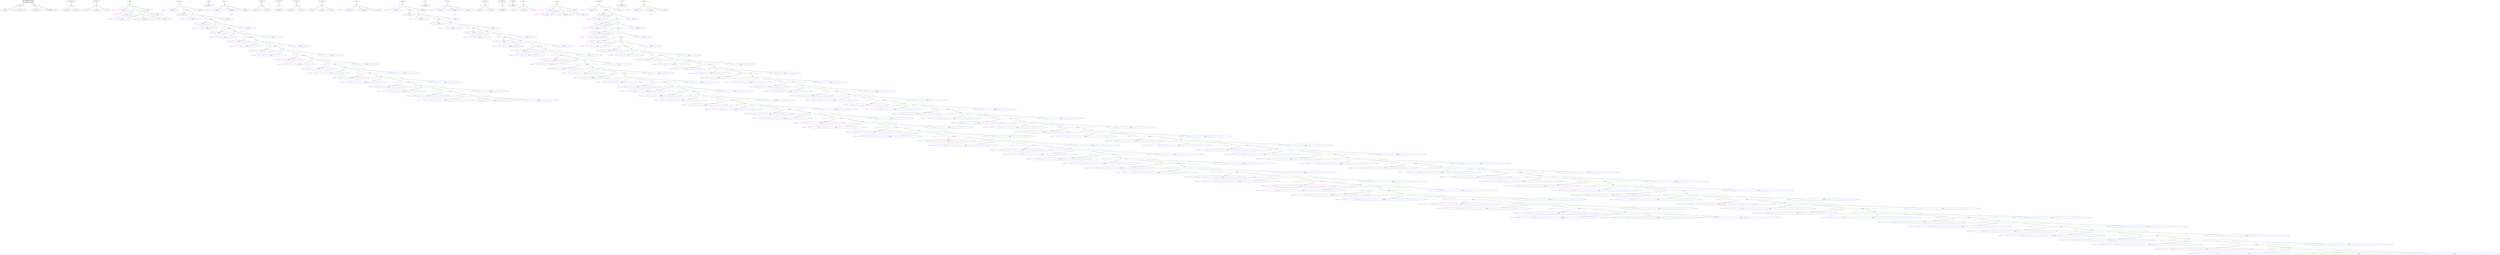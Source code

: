 digraph tdm {
node_1 [ label=<<table border='0'><tr><td><font point-size='8' color='#555555'>t_0_i</font></td><td>rnastruct</td><td><font point-size='8' color='#555555'>t_0_right_most</font></td></tr></table>>, color="black", shape="box", penwidth=3 ];
node_2 [ label=<<table border='0'><tr><td><font point-size='8' color='#555555'>t_0_i</font></td><td>sadd</td><td><font point-size='8' color='#555555'>t_0_right_most</font></td></tr></table>>, color="green" ];
node_3 [ label=<<table border='0'><tr><td><font point-size='8' color='#555555'>t_0_i</font></td><td>BASE</td><td><font point-size='8' color='#555555'>(t_0_i + 1)</font></td></tr></table>>, color="blue" ];
node_2 -> node_3 [ arrowhead=none ];
node_4 [ label=<<table border='0'><tr><td><font point-size='8' color='#555555'>(t_0_i + 1)</font></td><td>rnastruct</td><td><font point-size='8' color='#555555'>t_0_right_most</font></td></tr></table>>, color="black" ];
node_2 -> node_4 [ arrowhead=none ];
node_1 -> node_2;
node_5 [ label=<<table border='0'><tr><td><font point-size='8' color='#555555'>t_0_i</font></td><td>addss</td><td><font point-size='8' color='#555555'>t_0_right_most</font></td></tr></table>>, color="green" ];
node_6 [ label=<<table border='0'><tr><td><font point-size='8' color='#555555'>t_0_i</font></td><td>structstart</td><td><font point-size='8' color='#555555'>t_0_k_0</font></td></tr></table>>, color="black" ];
node_5 -> node_6 [ arrowhead=none ];
node_7 [ label=<<table border='0'><tr><td><font point-size='8' color='#555555'>t_0_k_0</font></td><td>UREGION</td><td><font point-size='8' color='#555555'>t_0_right_most</font></td></tr></table>>, color="blue" ];
node_5 -> node_7 [ arrowhead=none ];
node_1 -> node_5;
node_8 [ label=<<table border='0'><tr><td><font point-size='8' color='#555555'>t_0_i</font></td><td>structstart</td><td><font point-size='8' color='#555555'>t_0_j</font></td></tr></table>>, color="black", shape="box" ];
node_9 [ label=<<table border='0'><tr><td><font point-size='8' color='#555555'>t_0_i</font></td><td>cadd</td><td><font point-size='8' color='#555555'>t_0_j</font></td></tr></table>>, color="green" ];
node_10 [ label=<<table border='0'><tr><td><font point-size='8' color='#555555'>t_0_i</font></td><td>motif0</td><td><font point-size='8' color='#555555'>t_0_k_0</font></td></tr></table>>, color="black" ];
node_9 -> node_10 [ arrowhead=none ];
node_11 [ label=<<table border='0'><tr><td><font point-size='8' color='#555555'>t_0_k_0</font></td><td>tail0</td><td><font point-size='8' color='#555555'>t_0_j</font></td></tr></table>>, color="black" ];
node_9 -> node_11 [ arrowhead=none ];
node_8 -> node_9;
node_12 [ label=<<table border='0'><tr><td><font point-size='8' color='#555555'>t_0_i</font></td><td>motif0</td><td><font point-size='8' color='#555555'>t_0_j</font></td></tr></table>>, color="black", shape="box" ];
node_13 [ label=<<table border='0'><tr><td><font point-size='8' color='#555555'>t_0_i</font></td><td>dlr</td><td><font point-size='8' color='#555555'>t_0_j</font></td></tr></table>>, color="green" ];
node_14 [ label=<<table border='0'><tr><td><font point-size='8' color='#555555'>t_0_i</font></td><td>LOC</td><td><font point-size='8' color='#555555'>t_0_i</font></td></tr></table>>, color="blue" ];
node_13 -> node_14 [ arrowhead=none ];
node_15 [ label=<<table border='0'><tr><td><font point-size='8' color='#555555'>t_0_i</font></td><td>stem0</td><td><font point-size='8' color='#555555'>t_0_j</font></td></tr></table>>, color="black" ];
node_13 -> node_15 [ arrowhead=none ];
node_16 [ label=<<table border='0'><tr><td><font point-size='8' color='#555555'>t_0_j</font></td><td>LOC</td><td><font point-size='8' color='#555555'>t_0_j</font></td></tr></table>>, color="blue" ];
node_13 -> node_16 [ arrowhead=none ];
node_12 -> node_13;
node_17 [ label=<<table border='0'><tr><td><font point-size='8' color='#555555'>t_0_i</font></td><td>stem0</td><td><font point-size='8' color='#555555'>t_0_j</font></td></tr></table>>, color="black", shape="box", style="dotted" ];
node_18 [ label=<<table border='0'><tr><td><font point-size='8' color='#555555'>t_0_i</font></td><td>sr</td><td><font point-size='8' color='#555555'>t_0_j</font></td></tr></table>>, color="green" ];
node_19 [ label="basepairing" , fontcolor="magenta" , shape=none ];
node_18 -> node_19 [ arrowhead=none, color="magenta" ];
node_20 [ label=<<table border='0'><tr><td><font point-size='8' color='#555555'>t_0_i</font></td><td>BASE</td><td><font point-size='8' color='#555555'>(t_0_i + 1)</font></td></tr></table>>, color="blue" ];
node_18 -> node_20 [ arrowhead=none ];
node_21 [ label=<<table border='0'><tr><td><font point-size='8' color='#555555'>(t_0_i + 1)</font></td><td>sr</td><td><font point-size='8' color='#555555'>(t_0_j - 1)</font></td></tr></table>>, color="green" ];
node_22 [ label="basepairing" , fontcolor="magenta" , shape=none ];
node_21 -> node_22 [ arrowhead=none, color="magenta" ];
node_23 [ label=<<table border='0'><tr><td><font point-size='8' color='#555555'>(t_0_i + 1)</font></td><td>BASE</td><td><font point-size='8' color='#555555'>((t_0_i + 1) + 1)</font></td></tr></table>>, color="blue" ];
node_21 -> node_23 [ arrowhead=none ];
node_24 [ label=<<table border='0'><tr><td><font point-size='8' color='#555555'>((t_0_i + 1) + 1)</font></td><td>sr</td><td><font point-size='8' color='#555555'>((t_0_j - 1) - 1)</font></td></tr></table>>, color="green" ];
node_25 [ label="basepairing" , fontcolor="magenta" , shape=none ];
node_24 -> node_25 [ arrowhead=none, color="magenta" ];
node_26 [ label=<<table border='0'><tr><td><font point-size='8' color='#555555'>((t_0_i + 1) + 1)</font></td><td>BASE</td><td><font point-size='8' color='#555555'>(((t_0_i + 1) + 1) + 1)</font></td></tr></table>>, color="blue" ];
node_24 -> node_26 [ arrowhead=none ];
node_27 [ label=<<table border='0'><tr><td><font point-size='8' color='#555555'>(((t_0_i + 1) + 1) + 1)</font></td><td>maxstem0</td><td><font point-size='8' color='#555555'>(((t_0_j - 1) - 1) - 1)</font></td></tr></table>>, color="black" ];
node_24 -> node_27 [ arrowhead=none ];
node_28 [ label=<<table border='0'><tr><td><font point-size='8' color='#555555'>(((t_0_j - 1) - 1) - 1)</font></td><td>BASE</td><td><font point-size='8' color='#555555'>((t_0_j - 1) - 1)</font></td></tr></table>>, color="blue" ];
node_24 -> node_28 [ arrowhead=none ];
node_21 -> node_24 [ arrowhead=none ];
node_29 [ label=<<table border='0'><tr><td><font point-size='8' color='#555555'>((t_0_j - 1) - 1)</font></td><td>BASE</td><td><font point-size='8' color='#555555'>(t_0_j - 1)</font></td></tr></table>>, color="blue" ];
node_21 -> node_29 [ arrowhead=none ];
node_18 -> node_21 [ arrowhead=none ];
node_30 [ label=<<table border='0'><tr><td><font point-size='8' color='#555555'>(t_0_j - 1)</font></td><td>BASE</td><td><font point-size='8' color='#555555'>t_0_j</font></td></tr></table>>, color="blue" ];
node_18 -> node_30 [ arrowhead=none ];
node_17 -> node_18;
node_31 [ label=<<table border='0'><tr><td><font point-size='8' color='#555555'>t_0_i</font></td><td>maxstem0</td><td><font point-size='8' color='#555555'>t_0_j</font></td></tr></table>>, color="black", shape="box", style="dotted" ];
node_32 [ label=<<table border='0'><tr><td><font point-size='8' color='#555555'>t_0_i</font></td><td>sr</td><td><font point-size='8' color='#555555'>t_0_j</font></td></tr></table>>, color="green" ];
node_33 [ label="basepairing" , fontcolor="magenta" , shape=none ];
node_32 -> node_33 [ arrowhead=none, color="magenta" ];
node_34 [ label=<<table border='0'><tr><td><font point-size='8' color='#555555'>t_0_i</font></td><td>BASE</td><td><font point-size='8' color='#555555'>(t_0_i + 1)</font></td></tr></table>>, color="blue" ];
node_32 -> node_34 [ arrowhead=none ];
node_35 [ label=<<table border='0'><tr><td><font point-size='8' color='#555555'>(t_0_i + 1)</font></td><td>a block</td><td><font point-size='8' color='#555555'>(t_0_j - 1)</font></td></tr></table>>, color="gray" ];
node_36 [ label=<<table border='0'><tr><td><font point-size='8' color='#555555'>(t_0_i + 1)</font></td><td>motif1</td><td><font point-size='8' color='#555555'>(t_0_j - 1)</font></td></tr></table>>, color="black" ];
node_35 -> node_36 [ ];
node_37 [ label=<<table border='0'><tr><td><font point-size='8' color='#555555'>(t_0_i + 1)</font></td><td>sr</td><td><font point-size='8' color='#555555'>(t_0_j - 1)</font></td></tr></table>>, color="green" ];
node_38 [ label="basepairing" , fontcolor="magenta" , shape=none ];
node_37 -> node_38 [ arrowhead=none, color="magenta" ];
node_39 [ label=<<table border='0'><tr><td><font point-size='8' color='#555555'>(t_0_i + 1)</font></td><td>BASE</td><td><font point-size='8' color='#555555'>((t_0_i + 1) + 1)</font></td></tr></table>>, color="blue" ];
node_37 -> node_39 [ arrowhead=none ];
node_40 [ label=<<table border='0'><tr><td><font point-size='8' color='#555555'>((t_0_i + 1) + 1)</font></td><td>a block</td><td><font point-size='8' color='#555555'>((t_0_j - 1) - 1)</font></td></tr></table>>, color="gray" ];
node_41 [ label=<<table border='0'><tr><td><font point-size='8' color='#555555'>((t_0_i + 1) + 1)</font></td><td>motif1</td><td><font point-size='8' color='#555555'>((t_0_j - 1) - 1)</font></td></tr></table>>, color="black" ];
node_40 -> node_41 [ ];
node_42 [ label=<<table border='0'><tr><td><font point-size='8' color='#555555'>((t_0_i + 1) + 1)</font></td><td>sr</td><td><font point-size='8' color='#555555'>((t_0_j - 1) - 1)</font></td></tr></table>>, color="green" ];
node_43 [ label="basepairing" , fontcolor="magenta" , shape=none ];
node_42 -> node_43 [ arrowhead=none, color="magenta" ];
node_44 [ label=<<table border='0'><tr><td><font point-size='8' color='#555555'>((t_0_i + 1) + 1)</font></td><td>BASE</td><td><font point-size='8' color='#555555'>(((t_0_i + 1) + 1) + 1)</font></td></tr></table>>, color="blue" ];
node_42 -> node_44 [ arrowhead=none ];
node_45 [ label=<<table border='0'><tr><td><font point-size='8' color='#555555'>(((t_0_i + 1) + 1) + 1)</font></td><td>a block</td><td><font point-size='8' color='#555555'>(((t_0_j - 1) - 1) - 1)</font></td></tr></table>>, color="gray" ];
node_46 [ label=<<table border='0'><tr><td><font point-size='8' color='#555555'>(((t_0_i + 1) + 1) + 1)</font></td><td>motif1</td><td><font point-size='8' color='#555555'>(((t_0_j - 1) - 1) - 1)</font></td></tr></table>>, color="black" ];
node_45 -> node_46 [ ];
node_47 [ label=<<table border='0'><tr><td><font point-size='8' color='#555555'>(((t_0_i + 1) + 1) + 1)</font></td><td>sr</td><td><font point-size='8' color='#555555'>(((t_0_j - 1) - 1) - 1)</font></td></tr></table>>, color="green" ];
node_48 [ label="basepairing" , fontcolor="magenta" , shape=none ];
node_47 -> node_48 [ arrowhead=none, color="magenta" ];
node_49 [ label=<<table border='0'><tr><td><font point-size='8' color='#555555'>(((t_0_i + 1) + 1) + 1)</font></td><td>BASE</td><td><font point-size='8' color='#555555'>((((t_0_i + 1) + 1) + 1) + 1)</font></td></tr></table>>, color="blue" ];
node_47 -> node_49 [ arrowhead=none ];
node_50 [ label=<<table border='0'><tr><td><font point-size='8' color='#555555'>((((t_0_i + 1) + 1) + 1) + 1)</font></td><td>a block</td><td><font point-size='8' color='#555555'>((((t_0_j - 1) - 1) - 1) - 1)</font></td></tr></table>>, color="gray" ];
node_51 [ label=<<table border='0'><tr><td><font point-size='8' color='#555555'>((((t_0_i + 1) + 1) + 1) + 1)</font></td><td>motif1</td><td><font point-size='8' color='#555555'>((((t_0_j - 1) - 1) - 1) - 1)</font></td></tr></table>>, color="black" ];
node_50 -> node_51 [ ];
node_52 [ label=<<table border='0'><tr><td><font point-size='8' color='#555555'>((((t_0_i + 1) + 1) + 1) + 1)</font></td><td>sr</td><td><font point-size='8' color='#555555'>((((t_0_j - 1) - 1) - 1) - 1)</font></td></tr></table>>, color="green" ];
node_53 [ label="basepairing" , fontcolor="magenta" , shape=none ];
node_52 -> node_53 [ arrowhead=none, color="magenta" ];
node_54 [ label=<<table border='0'><tr><td><font point-size='8' color='#555555'>((((t_0_i + 1) + 1) + 1) + 1)</font></td><td>BASE</td><td><font point-size='8' color='#555555'>(((((t_0_i + 1) + 1) + 1) + 1) + 1)</font></td></tr></table>>, color="blue" ];
node_52 -> node_54 [ arrowhead=none ];
node_55 [ label=<<table border='0'><tr><td><font point-size='8' color='#555555'>(((((t_0_i + 1) + 1) + 1) + 1) + 1)</font></td><td>a block</td><td><font point-size='8' color='#555555'>(((((t_0_j - 1) - 1) - 1) - 1) - 1)</font></td></tr></table>>, color="gray" ];
node_56 [ label=<<table border='0'><tr><td><font point-size='8' color='#555555'>(((((t_0_i + 1) + 1) + 1) + 1) + 1)</font></td><td>motif1</td><td><font point-size='8' color='#555555'>(((((t_0_j - 1) - 1) - 1) - 1) - 1)</font></td></tr></table>>, color="black" ];
node_55 -> node_56 [ ];
node_57 [ label=<<table border='0'><tr><td><font point-size='8' color='#555555'>(((((t_0_i + 1) + 1) + 1) + 1) + 1)</font></td><td>sr</td><td><font point-size='8' color='#555555'>(((((t_0_j - 1) - 1) - 1) - 1) - 1)</font></td></tr></table>>, color="green" ];
node_58 [ label="basepairing" , fontcolor="magenta" , shape=none ];
node_57 -> node_58 [ arrowhead=none, color="magenta" ];
node_59 [ label=<<table border='0'><tr><td><font point-size='8' color='#555555'>(((((t_0_i + 1) + 1) + 1) + 1) + 1)</font></td><td>BASE</td><td><font point-size='8' color='#555555'>((((((t_0_i + 1) + 1) + 1) + 1) + 1) + 1)</font></td></tr></table>>, color="blue" ];
node_57 -> node_59 [ arrowhead=none ];
node_60 [ label=<<table border='0'><tr><td><font point-size='8' color='#555555'>((((((t_0_i + 1) + 1) + 1) + 1) + 1) + 1)</font></td><td>a block</td><td><font point-size='8' color='#555555'>((((((t_0_j - 1) - 1) - 1) - 1) - 1) - 1)</font></td></tr></table>>, color="gray" ];
node_61 [ label=<<table border='0'><tr><td><font point-size='8' color='#555555'>((((((t_0_i + 1) + 1) + 1) + 1) + 1) + 1)</font></td><td>motif1</td><td><font point-size='8' color='#555555'>((((((t_0_j - 1) - 1) - 1) - 1) - 1) - 1)</font></td></tr></table>>, color="black" ];
node_60 -> node_61 [ ];
node_62 [ label=<<table border='0'><tr><td><font point-size='8' color='#555555'>((((((t_0_i + 1) + 1) + 1) + 1) + 1) + 1)</font></td><td>sr</td><td><font point-size='8' color='#555555'>((((((t_0_j - 1) - 1) - 1) - 1) - 1) - 1)</font></td></tr></table>>, color="green" ];
node_63 [ label="basepairing" , fontcolor="magenta" , shape=none ];
node_62 -> node_63 [ arrowhead=none, color="magenta" ];
node_64 [ label=<<table border='0'><tr><td><font point-size='8' color='#555555'>((((((t_0_i + 1) + 1) + 1) + 1) + 1) + 1)</font></td><td>BASE</td><td><font point-size='8' color='#555555'>(((((((t_0_i + 1) + 1) + 1) + 1) + 1) + 1) + 1)</font></td></tr></table>>, color="blue" ];
node_62 -> node_64 [ arrowhead=none ];
node_65 [ label=<<table border='0'><tr><td><font point-size='8' color='#555555'>(((((((t_0_i + 1) + 1) + 1) + 1) + 1) + 1) + 1)</font></td><td>a block</td><td><font point-size='8' color='#555555'>(((((((t_0_j - 1) - 1) - 1) - 1) - 1) - 1) - 1)</font></td></tr></table>>, color="gray" ];
node_66 [ label=<<table border='0'><tr><td><font point-size='8' color='#555555'>(((((((t_0_i + 1) + 1) + 1) + 1) + 1) + 1) + 1)</font></td><td>motif1</td><td><font point-size='8' color='#555555'>(((((((t_0_j - 1) - 1) - 1) - 1) - 1) - 1) - 1)</font></td></tr></table>>, color="black" ];
node_65 -> node_66 [ ];
node_67 [ label=<<table border='0'><tr><td><font point-size='8' color='#555555'>(((((((t_0_i + 1) + 1) + 1) + 1) + 1) + 1) + 1)</font></td><td>sr</td><td><font point-size='8' color='#555555'>(((((((t_0_j - 1) - 1) - 1) - 1) - 1) - 1) - 1)</font></td></tr></table>>, color="green" ];
node_68 [ label="basepairing" , fontcolor="magenta" , shape=none ];
node_67 -> node_68 [ arrowhead=none, color="magenta" ];
node_69 [ label=<<table border='0'><tr><td><font point-size='8' color='#555555'>(((((((t_0_i + 1) + 1) + 1) + 1) + 1) + 1) + 1)</font></td><td>BASE</td><td><font point-size='8' color='#555555'>((((((((t_0_i + 1) + 1) + 1) + 1) + 1) + 1) + 1) + 1)</font></td></tr></table>>, color="blue" ];
node_67 -> node_69 [ arrowhead=none ];
node_70 [ label=<<table border='0'><tr><td><font point-size='8' color='#555555'>((((((((t_0_i + 1) + 1) + 1) + 1) + 1) + 1) + 1) + 1)</font></td><td>a block</td><td><font point-size='8' color='#555555'>((((((((t_0_j - 1) - 1) - 1) - 1) - 1) - 1) - 1) - 1)</font></td></tr></table>>, color="gray" ];
node_71 [ label=<<table border='0'><tr><td><font point-size='8' color='#555555'>((((((((t_0_i + 1) + 1) + 1) + 1) + 1) + 1) + 1) + 1)</font></td><td>motif1</td><td><font point-size='8' color='#555555'>((((((((t_0_j - 1) - 1) - 1) - 1) - 1) - 1) - 1) - 1)</font></td></tr></table>>, color="black" ];
node_70 -> node_71 [ ];
node_72 [ label=<<table border='0'><tr><td><font point-size='8' color='#555555'>((((((((t_0_i + 1) + 1) + 1) + 1) + 1) + 1) + 1) + 1)</font></td><td>sr</td><td><font point-size='8' color='#555555'>((((((((t_0_j - 1) - 1) - 1) - 1) - 1) - 1) - 1) - 1)</font></td></tr></table>>, color="green" ];
node_73 [ label="basepairing" , fontcolor="magenta" , shape=none ];
node_72 -> node_73 [ arrowhead=none, color="magenta" ];
node_74 [ label=<<table border='0'><tr><td><font point-size='8' color='#555555'>((((((((t_0_i + 1) + 1) + 1) + 1) + 1) + 1) + 1) + 1)</font></td><td>BASE</td><td><font point-size='8' color='#555555'>(((((((((t_0_i + 1) + 1) + 1) + 1) + 1) + 1) + 1) + 1) + 1)</font></td></tr></table>>, color="blue" ];
node_72 -> node_74 [ arrowhead=none ];
node_75 [ label=<<table border='0'><tr><td><font point-size='8' color='#555555'>(((((((((t_0_i + 1) + 1) + 1) + 1) + 1) + 1) + 1) + 1) + 1)</font></td><td>a block</td><td><font point-size='8' color='#555555'>(((((((((t_0_j - 1) - 1) - 1) - 1) - 1) - 1) - 1) - 1) - 1)</font></td></tr></table>>, color="gray" ];
node_76 [ label=<<table border='0'><tr><td><font point-size='8' color='#555555'>(((((((((t_0_i + 1) + 1) + 1) + 1) + 1) + 1) + 1) + 1) + 1)</font></td><td>motif1</td><td><font point-size='8' color='#555555'>(((((((((t_0_j - 1) - 1) - 1) - 1) - 1) - 1) - 1) - 1) - 1)</font></td></tr></table>>, color="black" ];
node_75 -> node_76 [ ];
node_77 [ label=<<table border='0'><tr><td><font point-size='8' color='#555555'>(((((((((t_0_i + 1) + 1) + 1) + 1) + 1) + 1) + 1) + 1) + 1)</font></td><td>sr</td><td><font point-size='8' color='#555555'>(((((((((t_0_j - 1) - 1) - 1) - 1) - 1) - 1) - 1) - 1) - 1)</font></td></tr></table>>, color="green" ];
node_78 [ label="basepairing" , fontcolor="magenta" , shape=none ];
node_77 -> node_78 [ arrowhead=none, color="magenta" ];
node_79 [ label=<<table border='0'><tr><td><font point-size='8' color='#555555'>(((((((((t_0_i + 1) + 1) + 1) + 1) + 1) + 1) + 1) + 1) + 1)</font></td><td>BASE</td><td><font point-size='8' color='#555555'>((((((((((t_0_i + 1) + 1) + 1) + 1) + 1) + 1) + 1) + 1) + 1) + 1)</font></td></tr></table>>, color="blue" ];
node_77 -> node_79 [ arrowhead=none ];
node_80 [ label=<<table border='0'><tr><td><font point-size='8' color='#555555'>((((((((((t_0_i + 1) + 1) + 1) + 1) + 1) + 1) + 1) + 1) + 1) + 1)</font></td><td>a block</td><td><font point-size='8' color='#555555'>((((((((((t_0_j - 1) - 1) - 1) - 1) - 1) - 1) - 1) - 1) - 1) - 1)</font></td></tr></table>>, color="gray" ];
node_81 [ label=<<table border='0'><tr><td><font point-size='8' color='#555555'>((((((((((t_0_i + 1) + 1) + 1) + 1) + 1) + 1) + 1) + 1) + 1) + 1)</font></td><td>motif1</td><td><font point-size='8' color='#555555'>((((((((((t_0_j - 1) - 1) - 1) - 1) - 1) - 1) - 1) - 1) - 1) - 1)</font></td></tr></table>>, color="black" ];
node_80 -> node_81 [ ];
node_82 [ label=<<table border='0'><tr><td><font point-size='8' color='#555555'>((((((((((t_0_i + 1) + 1) + 1) + 1) + 1) + 1) + 1) + 1) + 1) + 1)</font></td><td>sr</td><td><font point-size='8' color='#555555'>((((((((((t_0_j - 1) - 1) - 1) - 1) - 1) - 1) - 1) - 1) - 1) - 1)</font></td></tr></table>>, color="green" ];
node_83 [ label="basepairing" , fontcolor="magenta" , shape=none ];
node_82 -> node_83 [ arrowhead=none, color="magenta" ];
node_84 [ label=<<table border='0'><tr><td><font point-size='8' color='#555555'>((((((((((t_0_i + 1) + 1) + 1) + 1) + 1) + 1) + 1) + 1) + 1) + 1)</font></td><td>BASE</td><td><font point-size='8' color='#555555'>(((((((((((t_0_i + 1) + 1) + 1) + 1) + 1) + 1) + 1) + 1) + 1) + 1) + 1)</font></td></tr></table>>, color="blue" ];
node_82 -> node_84 [ arrowhead=none ];
node_85 [ label=<<table border='0'><tr><td><font point-size='8' color='#555555'>(((((((((((t_0_i + 1) + 1) + 1) + 1) + 1) + 1) + 1) + 1) + 1) + 1) + 1)</font></td><td>motif1</td><td><font point-size='8' color='#555555'>(((((((((((t_0_j - 1) - 1) - 1) - 1) - 1) - 1) - 1) - 1) - 1) - 1) - 1)</font></td></tr></table>>, color="black" ];
node_82 -> node_85 [ arrowhead=none ];
node_86 [ label=<<table border='0'><tr><td><font point-size='8' color='#555555'>(((((((((((t_0_j - 1) - 1) - 1) - 1) - 1) - 1) - 1) - 1) - 1) - 1) - 1)</font></td><td>BASE</td><td><font point-size='8' color='#555555'>((((((((((t_0_j - 1) - 1) - 1) - 1) - 1) - 1) - 1) - 1) - 1) - 1)</font></td></tr></table>>, color="blue" ];
node_82 -> node_86 [ arrowhead=none ];
node_80 -> node_82 [ ];
node_77 -> node_80 [ arrowhead=none ];
node_87 [ label=<<table border='0'><tr><td><font point-size='8' color='#555555'>((((((((((t_0_j - 1) - 1) - 1) - 1) - 1) - 1) - 1) - 1) - 1) - 1)</font></td><td>BASE</td><td><font point-size='8' color='#555555'>(((((((((t_0_j - 1) - 1) - 1) - 1) - 1) - 1) - 1) - 1) - 1)</font></td></tr></table>>, color="blue" ];
node_77 -> node_87 [ arrowhead=none ];
node_75 -> node_77 [ ];
node_72 -> node_75 [ arrowhead=none ];
node_88 [ label=<<table border='0'><tr><td><font point-size='8' color='#555555'>(((((((((t_0_j - 1) - 1) - 1) - 1) - 1) - 1) - 1) - 1) - 1)</font></td><td>BASE</td><td><font point-size='8' color='#555555'>((((((((t_0_j - 1) - 1) - 1) - 1) - 1) - 1) - 1) - 1)</font></td></tr></table>>, color="blue" ];
node_72 -> node_88 [ arrowhead=none ];
node_70 -> node_72 [ ];
node_67 -> node_70 [ arrowhead=none ];
node_89 [ label=<<table border='0'><tr><td><font point-size='8' color='#555555'>((((((((t_0_j - 1) - 1) - 1) - 1) - 1) - 1) - 1) - 1)</font></td><td>BASE</td><td><font point-size='8' color='#555555'>(((((((t_0_j - 1) - 1) - 1) - 1) - 1) - 1) - 1)</font></td></tr></table>>, color="blue" ];
node_67 -> node_89 [ arrowhead=none ];
node_65 -> node_67 [ ];
node_62 -> node_65 [ arrowhead=none ];
node_90 [ label=<<table border='0'><tr><td><font point-size='8' color='#555555'>(((((((t_0_j - 1) - 1) - 1) - 1) - 1) - 1) - 1)</font></td><td>BASE</td><td><font point-size='8' color='#555555'>((((((t_0_j - 1) - 1) - 1) - 1) - 1) - 1)</font></td></tr></table>>, color="blue" ];
node_62 -> node_90 [ arrowhead=none ];
node_60 -> node_62 [ ];
node_57 -> node_60 [ arrowhead=none ];
node_91 [ label=<<table border='0'><tr><td><font point-size='8' color='#555555'>((((((t_0_j - 1) - 1) - 1) - 1) - 1) - 1)</font></td><td>BASE</td><td><font point-size='8' color='#555555'>(((((t_0_j - 1) - 1) - 1) - 1) - 1)</font></td></tr></table>>, color="blue" ];
node_57 -> node_91 [ arrowhead=none ];
node_55 -> node_57 [ ];
node_52 -> node_55 [ arrowhead=none ];
node_92 [ label=<<table border='0'><tr><td><font point-size='8' color='#555555'>(((((t_0_j - 1) - 1) - 1) - 1) - 1)</font></td><td>BASE</td><td><font point-size='8' color='#555555'>((((t_0_j - 1) - 1) - 1) - 1)</font></td></tr></table>>, color="blue" ];
node_52 -> node_92 [ arrowhead=none ];
node_50 -> node_52 [ ];
node_47 -> node_50 [ arrowhead=none ];
node_93 [ label=<<table border='0'><tr><td><font point-size='8' color='#555555'>((((t_0_j - 1) - 1) - 1) - 1)</font></td><td>BASE</td><td><font point-size='8' color='#555555'>(((t_0_j - 1) - 1) - 1)</font></td></tr></table>>, color="blue" ];
node_47 -> node_93 [ arrowhead=none ];
node_45 -> node_47 [ ];
node_42 -> node_45 [ arrowhead=none ];
node_94 [ label=<<table border='0'><tr><td><font point-size='8' color='#555555'>(((t_0_j - 1) - 1) - 1)</font></td><td>BASE</td><td><font point-size='8' color='#555555'>((t_0_j - 1) - 1)</font></td></tr></table>>, color="blue" ];
node_42 -> node_94 [ arrowhead=none ];
node_40 -> node_42 [ ];
node_37 -> node_40 [ arrowhead=none ];
node_95 [ label=<<table border='0'><tr><td><font point-size='8' color='#555555'>((t_0_j - 1) - 1)</font></td><td>BASE</td><td><font point-size='8' color='#555555'>(t_0_j - 1)</font></td></tr></table>>, color="blue" ];
node_37 -> node_95 [ arrowhead=none ];
node_35 -> node_37 [ ];
node_32 -> node_35 [ arrowhead=none ];
node_96 [ label=<<table border='0'><tr><td><font point-size='8' color='#555555'>(t_0_j - 1)</font></td><td>BASE</td><td><font point-size='8' color='#555555'>t_0_j</font></td></tr></table>>, color="blue" ];
node_32 -> node_96 [ arrowhead=none ];
node_31 -> node_32;
node_97 [ label=<<table border='0'><tr><td><font point-size='8' color='#555555'>t_0_i</font></td><td>motif1</td><td><font point-size='8' color='#555555'>t_0_j</font></td></tr></table>>, color="black", shape="box", style="dotted" ];
node_98 [ label=<<table border='0'><tr><td><font point-size='8' color='#555555'>t_0_i</font></td><td>hairpin1</td><td><font point-size='8' color='#555555'>t_0_j</font></td></tr></table>>, color="black" ];
node_97 -> node_98;
node_99 [ label=<<table border='0'><tr><td><font point-size='8' color='#555555'>t_0_i</font></td><td>hairpin1</td><td><font point-size='8' color='#555555'>t_0_j</font></td></tr></table>>, color="black", shape="box", style="dotted" ];
node_100 [ label=<<table border='0'><tr><td><font point-size='8' color='#555555'>t_0_i</font></td><td>hl</td><td><font point-size='8' color='#555555'>t_0_j</font></td></tr></table>>, color="green" ];
node_101 [ label="basepairing" , fontcolor="magenta" , shape=none ];
node_100 -> node_101 [ arrowhead=none, color="magenta" ];
node_102 [ label=<<table border='0'><tr><td><font point-size='8' color='#555555'>t_0_i</font></td><td>BASE</td><td><font point-size='8' color='#555555'>(t_0_i + 1)</font></td></tr></table>>, color="blue" ];
node_100 -> node_102 [ arrowhead=none ];
node_103 [ label=<<table border='0'><tr><td><font point-size='8' color='#555555'>(t_0_i + 1)</font></td><td>REGION</td><td><font point-size='8' color='#555555'>(t_0_j - 1)</font></td></tr></table>>, color="blue" ];
node_104 [ label="minsize(3)" , fontcolor="magenta" , shape=none ];
node_103 -> node_104 [ arrowhead=none, color="magenta" ];
node_100 -> node_103 [ arrowhead=none ];
node_105 [ label=<<table border='0'><tr><td><font point-size='8' color='#555555'>(t_0_j - 1)</font></td><td>BASE</td><td><font point-size='8' color='#555555'>t_0_j</font></td></tr></table>>, color="blue" ];
node_100 -> node_105 [ arrowhead=none ];
node_99 -> node_100;
node_106 [ label=<<table border='0'><tr><td><font point-size='8' color='#555555'>t_0_i</font></td><td>tail0</td><td><font point-size='8' color='#555555'>t_0_j</font></td></tr></table>>, color="black", shape="box" ];
node_107 [ label=<<table border='0'><tr><td><font point-size='8' color='#555555'>t_0_i</font></td><td>cadd</td><td><font point-size='8' color='#555555'>t_0_j</font></td></tr></table>>, color="green" ];
node_108 [ label=<<table border='0'><tr><td><font point-size='8' color='#555555'>t_0_i</font></td><td>motif2</td><td><font point-size='8' color='#555555'>t_0_k_0</font></td></tr></table>>, color="black" ];
node_107 -> node_108 [ arrowhead=none ];
node_109 [ label=<<table border='0'><tr><td><font point-size='8' color='#555555'>t_0_k_0</font></td><td>tail1</td><td><font point-size='8' color='#555555'>t_0_j</font></td></tr></table>>, color="black" ];
node_107 -> node_109 [ arrowhead=none ];
node_106 -> node_107;
node_110 [ label=<<table border='0'><tr><td><font point-size='8' color='#555555'>t_0_i</font></td><td>motif2</td><td><font point-size='8' color='#555555'>t_0_j</font></td></tr></table>>, color="black", shape="box" ];
node_111 [ label=<<table border='0'><tr><td><font point-size='8' color='#555555'>t_0_i</font></td><td>ss</td><td><font point-size='8' color='#555555'>t_0_j</font></td></tr></table>>, color="green" ];
node_112 [ label=<<table border='0'><tr><td><font point-size='8' color='#555555'>t_0_i</font></td><td>UREGION</td><td><font point-size='8' color='#555555'>t_0_j</font></td></tr></table>>, color="blue" ];
node_111 -> node_112 [ arrowhead=none ];
node_110 -> node_111;
node_113 [ label=<<table border='0'><tr><td><font point-size='8' color='#555555'>t_0_i</font></td><td>tail1</td><td><font point-size='8' color='#555555'>t_0_j</font></td></tr></table>>, color="black", shape="box" ];
node_114 [ label=<<table border='0'><tr><td><font point-size='8' color='#555555'>t_0_i</font></td><td>cadd</td><td><font point-size='8' color='#555555'>t_0_j</font></td></tr></table>>, color="green" ];
node_115 [ label=<<table border='0'><tr><td><font point-size='8' color='#555555'>t_0_i</font></td><td>motif3</td><td><font point-size='8' color='#555555'>t_0_k_0</font></td></tr></table>>, color="black" ];
node_114 -> node_115 [ arrowhead=none ];
node_116 [ label=<<table border='0'><tr><td><font point-size='8' color='#555555'>t_0_k_0</font></td><td>tail2</td><td><font point-size='8' color='#555555'>t_0_j</font></td></tr></table>>, color="black" ];
node_114 -> node_116 [ arrowhead=none ];
node_113 -> node_114;
node_117 [ label=<<table border='0'><tr><td><font point-size='8' color='#555555'>t_0_i</font></td><td>motif3</td><td><font point-size='8' color='#555555'>t_0_j</font></td></tr></table>>, color="black", shape="box" ];
node_118 [ label=<<table border='0'><tr><td><font point-size='8' color='#555555'>t_0_i</font></td><td>dlr</td><td><font point-size='8' color='#555555'>t_0_j</font></td></tr></table>>, color="green" ];
node_119 [ label=<<table border='0'><tr><td><font point-size='8' color='#555555'>t_0_i</font></td><td>LOC</td><td><font point-size='8' color='#555555'>t_0_i</font></td></tr></table>>, color="blue" ];
node_118 -> node_119 [ arrowhead=none ];
node_120 [ label=<<table border='0'><tr><td><font point-size='8' color='#555555'>t_0_i</font></td><td>stem3</td><td><font point-size='8' color='#555555'>t_0_j</font></td></tr></table>>, color="black" ];
node_118 -> node_120 [ arrowhead=none ];
node_121 [ label=<<table border='0'><tr><td><font point-size='8' color='#555555'>t_0_j</font></td><td>LOC</td><td><font point-size='8' color='#555555'>t_0_j</font></td></tr></table>>, color="blue" ];
node_118 -> node_121 [ arrowhead=none ];
node_117 -> node_118;
node_122 [ label=<<table border='0'><tr><td><font point-size='8' color='#555555'>t_0_i</font></td><td>stem3</td><td><font point-size='8' color='#555555'>t_0_j</font></td></tr></table>>, color="black", shape="box", style="dotted" ];
node_123 [ label=<<table border='0'><tr><td><font point-size='8' color='#555555'>t_0_i</font></td><td>sr</td><td><font point-size='8' color='#555555'>t_0_j</font></td></tr></table>>, color="green" ];
node_124 [ label="basepairing" , fontcolor="magenta" , shape=none ];
node_123 -> node_124 [ arrowhead=none, color="magenta" ];
node_125 [ label=<<table border='0'><tr><td><font point-size='8' color='#555555'>t_0_i</font></td><td>BASE</td><td><font point-size='8' color='#555555'>(t_0_i + 1)</font></td></tr></table>>, color="blue" ];
node_123 -> node_125 [ arrowhead=none ];
node_126 [ label=<<table border='0'><tr><td><font point-size='8' color='#555555'>(t_0_i + 1)</font></td><td>maxstem3</td><td><font point-size='8' color='#555555'>(t_0_j - 1)</font></td></tr></table>>, color="black" ];
node_123 -> node_126 [ arrowhead=none ];
node_127 [ label=<<table border='0'><tr><td><font point-size='8' color='#555555'>(t_0_j - 1)</font></td><td>BASE</td><td><font point-size='8' color='#555555'>t_0_j</font></td></tr></table>>, color="blue" ];
node_123 -> node_127 [ arrowhead=none ];
node_122 -> node_123;
node_128 [ label=<<table border='0'><tr><td><font point-size='8' color='#555555'>t_0_i</font></td><td>maxstem3</td><td><font point-size='8' color='#555555'>t_0_j</font></td></tr></table>>, color="black", shape="box", style="dotted" ];
node_129 [ label=<<table border='0'><tr><td><font point-size='8' color='#555555'>t_0_i</font></td><td>sr</td><td><font point-size='8' color='#555555'>t_0_j</font></td></tr></table>>, color="green" ];
node_130 [ label="basepairing" , fontcolor="magenta" , shape=none ];
node_129 -> node_130 [ arrowhead=none, color="magenta" ];
node_131 [ label=<<table border='0'><tr><td><font point-size='8' color='#555555'>t_0_i</font></td><td>BASE</td><td><font point-size='8' color='#555555'>(t_0_i + 1)</font></td></tr></table>>, color="blue" ];
node_129 -> node_131 [ arrowhead=none ];
node_132 [ label=<<table border='0'><tr><td><font point-size='8' color='#555555'>(t_0_i + 1)</font></td><td>a block</td><td><font point-size='8' color='#555555'>(t_0_j - 1)</font></td></tr></table>>, color="gray" ];
node_133 [ label=<<table border='0'><tr><td><font point-size='8' color='#555555'>(t_0_i + 1)</font></td><td>motif4</td><td><font point-size='8' color='#555555'>(t_0_j - 1)</font></td></tr></table>>, color="black" ];
node_132 -> node_133 [ ];
node_134 [ label=<<table border='0'><tr><td><font point-size='8' color='#555555'>(t_0_i + 1)</font></td><td>sr</td><td><font point-size='8' color='#555555'>(t_0_j - 1)</font></td></tr></table>>, color="green" ];
node_135 [ label="basepairing" , fontcolor="magenta" , shape=none ];
node_134 -> node_135 [ arrowhead=none, color="magenta" ];
node_136 [ label=<<table border='0'><tr><td><font point-size='8' color='#555555'>(t_0_i + 1)</font></td><td>BASE</td><td><font point-size='8' color='#555555'>((t_0_i + 1) + 1)</font></td></tr></table>>, color="blue" ];
node_134 -> node_136 [ arrowhead=none ];
node_137 [ label=<<table border='0'><tr><td><font point-size='8' color='#555555'>((t_0_i + 1) + 1)</font></td><td>a block</td><td><font point-size='8' color='#555555'>((t_0_j - 1) - 1)</font></td></tr></table>>, color="gray" ];
node_138 [ label=<<table border='0'><tr><td><font point-size='8' color='#555555'>((t_0_i + 1) + 1)</font></td><td>motif4</td><td><font point-size='8' color='#555555'>((t_0_j - 1) - 1)</font></td></tr></table>>, color="black" ];
node_137 -> node_138 [ ];
node_139 [ label=<<table border='0'><tr><td><font point-size='8' color='#555555'>((t_0_i + 1) + 1)</font></td><td>sr</td><td><font point-size='8' color='#555555'>((t_0_j - 1) - 1)</font></td></tr></table>>, color="green" ];
node_140 [ label="basepairing" , fontcolor="magenta" , shape=none ];
node_139 -> node_140 [ arrowhead=none, color="magenta" ];
node_141 [ label=<<table border='0'><tr><td><font point-size='8' color='#555555'>((t_0_i + 1) + 1)</font></td><td>BASE</td><td><font point-size='8' color='#555555'>(((t_0_i + 1) + 1) + 1)</font></td></tr></table>>, color="blue" ];
node_139 -> node_141 [ arrowhead=none ];
node_142 [ label=<<table border='0'><tr><td><font point-size='8' color='#555555'>(((t_0_i + 1) + 1) + 1)</font></td><td>a block</td><td><font point-size='8' color='#555555'>(((t_0_j - 1) - 1) - 1)</font></td></tr></table>>, color="gray" ];
node_143 [ label=<<table border='0'><tr><td><font point-size='8' color='#555555'>(((t_0_i + 1) + 1) + 1)</font></td><td>motif4</td><td><font point-size='8' color='#555555'>(((t_0_j - 1) - 1) - 1)</font></td></tr></table>>, color="black" ];
node_142 -> node_143 [ ];
node_144 [ label=<<table border='0'><tr><td><font point-size='8' color='#555555'>(((t_0_i + 1) + 1) + 1)</font></td><td>sr</td><td><font point-size='8' color='#555555'>(((t_0_j - 1) - 1) - 1)</font></td></tr></table>>, color="green" ];
node_145 [ label="basepairing" , fontcolor="magenta" , shape=none ];
node_144 -> node_145 [ arrowhead=none, color="magenta" ];
node_146 [ label=<<table border='0'><tr><td><font point-size='8' color='#555555'>(((t_0_i + 1) + 1) + 1)</font></td><td>BASE</td><td><font point-size='8' color='#555555'>((((t_0_i + 1) + 1) + 1) + 1)</font></td></tr></table>>, color="blue" ];
node_144 -> node_146 [ arrowhead=none ];
node_147 [ label=<<table border='0'><tr><td><font point-size='8' color='#555555'>((((t_0_i + 1) + 1) + 1) + 1)</font></td><td>a block</td><td><font point-size='8' color='#555555'>((((t_0_j - 1) - 1) - 1) - 1)</font></td></tr></table>>, color="gray" ];
node_148 [ label=<<table border='0'><tr><td><font point-size='8' color='#555555'>((((t_0_i + 1) + 1) + 1) + 1)</font></td><td>motif4</td><td><font point-size='8' color='#555555'>((((t_0_j - 1) - 1) - 1) - 1)</font></td></tr></table>>, color="black" ];
node_147 -> node_148 [ ];
node_149 [ label=<<table border='0'><tr><td><font point-size='8' color='#555555'>((((t_0_i + 1) + 1) + 1) + 1)</font></td><td>sr</td><td><font point-size='8' color='#555555'>((((t_0_j - 1) - 1) - 1) - 1)</font></td></tr></table>>, color="green" ];
node_150 [ label="basepairing" , fontcolor="magenta" , shape=none ];
node_149 -> node_150 [ arrowhead=none, color="magenta" ];
node_151 [ label=<<table border='0'><tr><td><font point-size='8' color='#555555'>((((t_0_i + 1) + 1) + 1) + 1)</font></td><td>BASE</td><td><font point-size='8' color='#555555'>(((((t_0_i + 1) + 1) + 1) + 1) + 1)</font></td></tr></table>>, color="blue" ];
node_149 -> node_151 [ arrowhead=none ];
node_152 [ label=<<table border='0'><tr><td><font point-size='8' color='#555555'>(((((t_0_i + 1) + 1) + 1) + 1) + 1)</font></td><td>a block</td><td><font point-size='8' color='#555555'>(((((t_0_j - 1) - 1) - 1) - 1) - 1)</font></td></tr></table>>, color="gray" ];
node_153 [ label=<<table border='0'><tr><td><font point-size='8' color='#555555'>(((((t_0_i + 1) + 1) + 1) + 1) + 1)</font></td><td>motif4</td><td><font point-size='8' color='#555555'>(((((t_0_j - 1) - 1) - 1) - 1) - 1)</font></td></tr></table>>, color="black" ];
node_152 -> node_153 [ ];
node_154 [ label=<<table border='0'><tr><td><font point-size='8' color='#555555'>(((((t_0_i + 1) + 1) + 1) + 1) + 1)</font></td><td>sr</td><td><font point-size='8' color='#555555'>(((((t_0_j - 1) - 1) - 1) - 1) - 1)</font></td></tr></table>>, color="green" ];
node_155 [ label="basepairing" , fontcolor="magenta" , shape=none ];
node_154 -> node_155 [ arrowhead=none, color="magenta" ];
node_156 [ label=<<table border='0'><tr><td><font point-size='8' color='#555555'>(((((t_0_i + 1) + 1) + 1) + 1) + 1)</font></td><td>BASE</td><td><font point-size='8' color='#555555'>((((((t_0_i + 1) + 1) + 1) + 1) + 1) + 1)</font></td></tr></table>>, color="blue" ];
node_154 -> node_156 [ arrowhead=none ];
node_157 [ label=<<table border='0'><tr><td><font point-size='8' color='#555555'>((((((t_0_i + 1) + 1) + 1) + 1) + 1) + 1)</font></td><td>a block</td><td><font point-size='8' color='#555555'>((((((t_0_j - 1) - 1) - 1) - 1) - 1) - 1)</font></td></tr></table>>, color="gray" ];
node_158 [ label=<<table border='0'><tr><td><font point-size='8' color='#555555'>((((((t_0_i + 1) + 1) + 1) + 1) + 1) + 1)</font></td><td>motif4</td><td><font point-size='8' color='#555555'>((((((t_0_j - 1) - 1) - 1) - 1) - 1) - 1)</font></td></tr></table>>, color="black" ];
node_157 -> node_158 [ ];
node_159 [ label=<<table border='0'><tr><td><font point-size='8' color='#555555'>((((((t_0_i + 1) + 1) + 1) + 1) + 1) + 1)</font></td><td>sr</td><td><font point-size='8' color='#555555'>((((((t_0_j - 1) - 1) - 1) - 1) - 1) - 1)</font></td></tr></table>>, color="green" ];
node_160 [ label="basepairing" , fontcolor="magenta" , shape=none ];
node_159 -> node_160 [ arrowhead=none, color="magenta" ];
node_161 [ label=<<table border='0'><tr><td><font point-size='8' color='#555555'>((((((t_0_i + 1) + 1) + 1) + 1) + 1) + 1)</font></td><td>BASE</td><td><font point-size='8' color='#555555'>(((((((t_0_i + 1) + 1) + 1) + 1) + 1) + 1) + 1)</font></td></tr></table>>, color="blue" ];
node_159 -> node_161 [ arrowhead=none ];
node_162 [ label=<<table border='0'><tr><td><font point-size='8' color='#555555'>(((((((t_0_i + 1) + 1) + 1) + 1) + 1) + 1) + 1)</font></td><td>a block</td><td><font point-size='8' color='#555555'>(((((((t_0_j - 1) - 1) - 1) - 1) - 1) - 1) - 1)</font></td></tr></table>>, color="gray" ];
node_163 [ label=<<table border='0'><tr><td><font point-size='8' color='#555555'>(((((((t_0_i + 1) + 1) + 1) + 1) + 1) + 1) + 1)</font></td><td>motif4</td><td><font point-size='8' color='#555555'>(((((((t_0_j - 1) - 1) - 1) - 1) - 1) - 1) - 1)</font></td></tr></table>>, color="black" ];
node_162 -> node_163 [ ];
node_164 [ label=<<table border='0'><tr><td><font point-size='8' color='#555555'>(((((((t_0_i + 1) + 1) + 1) + 1) + 1) + 1) + 1)</font></td><td>sr</td><td><font point-size='8' color='#555555'>(((((((t_0_j - 1) - 1) - 1) - 1) - 1) - 1) - 1)</font></td></tr></table>>, color="green" ];
node_165 [ label="basepairing" , fontcolor="magenta" , shape=none ];
node_164 -> node_165 [ arrowhead=none, color="magenta" ];
node_166 [ label=<<table border='0'><tr><td><font point-size='8' color='#555555'>(((((((t_0_i + 1) + 1) + 1) + 1) + 1) + 1) + 1)</font></td><td>BASE</td><td><font point-size='8' color='#555555'>((((((((t_0_i + 1) + 1) + 1) + 1) + 1) + 1) + 1) + 1)</font></td></tr></table>>, color="blue" ];
node_164 -> node_166 [ arrowhead=none ];
node_167 [ label=<<table border='0'><tr><td><font point-size='8' color='#555555'>((((((((t_0_i + 1) + 1) + 1) + 1) + 1) + 1) + 1) + 1)</font></td><td>a block</td><td><font point-size='8' color='#555555'>((((((((t_0_j - 1) - 1) - 1) - 1) - 1) - 1) - 1) - 1)</font></td></tr></table>>, color="gray" ];
node_168 [ label=<<table border='0'><tr><td><font point-size='8' color='#555555'>((((((((t_0_i + 1) + 1) + 1) + 1) + 1) + 1) + 1) + 1)</font></td><td>motif4</td><td><font point-size='8' color='#555555'>((((((((t_0_j - 1) - 1) - 1) - 1) - 1) - 1) - 1) - 1)</font></td></tr></table>>, color="black" ];
node_167 -> node_168 [ ];
node_169 [ label=<<table border='0'><tr><td><font point-size='8' color='#555555'>((((((((t_0_i + 1) + 1) + 1) + 1) + 1) + 1) + 1) + 1)</font></td><td>sr</td><td><font point-size='8' color='#555555'>((((((((t_0_j - 1) - 1) - 1) - 1) - 1) - 1) - 1) - 1)</font></td></tr></table>>, color="green" ];
node_170 [ label="basepairing" , fontcolor="magenta" , shape=none ];
node_169 -> node_170 [ arrowhead=none, color="magenta" ];
node_171 [ label=<<table border='0'><tr><td><font point-size='8' color='#555555'>((((((((t_0_i + 1) + 1) + 1) + 1) + 1) + 1) + 1) + 1)</font></td><td>BASE</td><td><font point-size='8' color='#555555'>(((((((((t_0_i + 1) + 1) + 1) + 1) + 1) + 1) + 1) + 1) + 1)</font></td></tr></table>>, color="blue" ];
node_169 -> node_171 [ arrowhead=none ];
node_172 [ label=<<table border='0'><tr><td><font point-size='8' color='#555555'>(((((((((t_0_i + 1) + 1) + 1) + 1) + 1) + 1) + 1) + 1) + 1)</font></td><td>a block</td><td><font point-size='8' color='#555555'>(((((((((t_0_j - 1) - 1) - 1) - 1) - 1) - 1) - 1) - 1) - 1)</font></td></tr></table>>, color="gray" ];
node_173 [ label=<<table border='0'><tr><td><font point-size='8' color='#555555'>(((((((((t_0_i + 1) + 1) + 1) + 1) + 1) + 1) + 1) + 1) + 1)</font></td><td>motif4</td><td><font point-size='8' color='#555555'>(((((((((t_0_j - 1) - 1) - 1) - 1) - 1) - 1) - 1) - 1) - 1)</font></td></tr></table>>, color="black" ];
node_172 -> node_173 [ ];
node_174 [ label=<<table border='0'><tr><td><font point-size='8' color='#555555'>(((((((((t_0_i + 1) + 1) + 1) + 1) + 1) + 1) + 1) + 1) + 1)</font></td><td>sr</td><td><font point-size='8' color='#555555'>(((((((((t_0_j - 1) - 1) - 1) - 1) - 1) - 1) - 1) - 1) - 1)</font></td></tr></table>>, color="green" ];
node_175 [ label="basepairing" , fontcolor="magenta" , shape=none ];
node_174 -> node_175 [ arrowhead=none, color="magenta" ];
node_176 [ label=<<table border='0'><tr><td><font point-size='8' color='#555555'>(((((((((t_0_i + 1) + 1) + 1) + 1) + 1) + 1) + 1) + 1) + 1)</font></td><td>BASE</td><td><font point-size='8' color='#555555'>((((((((((t_0_i + 1) + 1) + 1) + 1) + 1) + 1) + 1) + 1) + 1) + 1)</font></td></tr></table>>, color="blue" ];
node_174 -> node_176 [ arrowhead=none ];
node_177 [ label=<<table border='0'><tr><td><font point-size='8' color='#555555'>((((((((((t_0_i + 1) + 1) + 1) + 1) + 1) + 1) + 1) + 1) + 1) + 1)</font></td><td>a block</td><td><font point-size='8' color='#555555'>((((((((((t_0_j - 1) - 1) - 1) - 1) - 1) - 1) - 1) - 1) - 1) - 1)</font></td></tr></table>>, color="gray" ];
node_178 [ label=<<table border='0'><tr><td><font point-size='8' color='#555555'>((((((((((t_0_i + 1) + 1) + 1) + 1) + 1) + 1) + 1) + 1) + 1) + 1)</font></td><td>motif4</td><td><font point-size='8' color='#555555'>((((((((((t_0_j - 1) - 1) - 1) - 1) - 1) - 1) - 1) - 1) - 1) - 1)</font></td></tr></table>>, color="black" ];
node_177 -> node_178 [ ];
node_179 [ label=<<table border='0'><tr><td><font point-size='8' color='#555555'>((((((((((t_0_i + 1) + 1) + 1) + 1) + 1) + 1) + 1) + 1) + 1) + 1)</font></td><td>sr</td><td><font point-size='8' color='#555555'>((((((((((t_0_j - 1) - 1) - 1) - 1) - 1) - 1) - 1) - 1) - 1) - 1)</font></td></tr></table>>, color="green" ];
node_180 [ label="basepairing" , fontcolor="magenta" , shape=none ];
node_179 -> node_180 [ arrowhead=none, color="magenta" ];
node_181 [ label=<<table border='0'><tr><td><font point-size='8' color='#555555'>((((((((((t_0_i + 1) + 1) + 1) + 1) + 1) + 1) + 1) + 1) + 1) + 1)</font></td><td>BASE</td><td><font point-size='8' color='#555555'>(((((((((((t_0_i + 1) + 1) + 1) + 1) + 1) + 1) + 1) + 1) + 1) + 1) + 1)</font></td></tr></table>>, color="blue" ];
node_179 -> node_181 [ arrowhead=none ];
node_182 [ label=<<table border='0'><tr><td><font point-size='8' color='#555555'>(((((((((((t_0_i + 1) + 1) + 1) + 1) + 1) + 1) + 1) + 1) + 1) + 1) + 1)</font></td><td>a block</td><td><font point-size='8' color='#555555'>(((((((((((t_0_j - 1) - 1) - 1) - 1) - 1) - 1) - 1) - 1) - 1) - 1) - 1)</font></td></tr></table>>, color="gray" ];
node_183 [ label=<<table border='0'><tr><td><font point-size='8' color='#555555'>(((((((((((t_0_i + 1) + 1) + 1) + 1) + 1) + 1) + 1) + 1) + 1) + 1) + 1)</font></td><td>motif4</td><td><font point-size='8' color='#555555'>(((((((((((t_0_j - 1) - 1) - 1) - 1) - 1) - 1) - 1) - 1) - 1) - 1) - 1)</font></td></tr></table>>, color="black" ];
node_182 -> node_183 [ ];
node_184 [ label=<<table border='0'><tr><td><font point-size='8' color='#555555'>(((((((((((t_0_i + 1) + 1) + 1) + 1) + 1) + 1) + 1) + 1) + 1) + 1) + 1)</font></td><td>sr</td><td><font point-size='8' color='#555555'>(((((((((((t_0_j - 1) - 1) - 1) - 1) - 1) - 1) - 1) - 1) - 1) - 1) - 1)</font></td></tr></table>>, color="green" ];
node_185 [ label="basepairing" , fontcolor="magenta" , shape=none ];
node_184 -> node_185 [ arrowhead=none, color="magenta" ];
node_186 [ label=<<table border='0'><tr><td><font point-size='8' color='#555555'>(((((((((((t_0_i + 1) + 1) + 1) + 1) + 1) + 1) + 1) + 1) + 1) + 1) + 1)</font></td><td>BASE</td><td><font point-size='8' color='#555555'>((((((((((((t_0_i + 1) + 1) + 1) + 1) + 1) + 1) + 1) + 1) + 1) + 1) + 1) + 1)</font></td></tr></table>>, color="blue" ];
node_184 -> node_186 [ arrowhead=none ];
node_187 [ label=<<table border='0'><tr><td><font point-size='8' color='#555555'>((((((((((((t_0_i + 1) + 1) + 1) + 1) + 1) + 1) + 1) + 1) + 1) + 1) + 1) + 1)</font></td><td>a block</td><td><font point-size='8' color='#555555'>((((((((((((t_0_j - 1) - 1) - 1) - 1) - 1) - 1) - 1) - 1) - 1) - 1) - 1) - 1)</font></td></tr></table>>, color="gray" ];
node_188 [ label=<<table border='0'><tr><td><font point-size='8' color='#555555'>((((((((((((t_0_i + 1) + 1) + 1) + 1) + 1) + 1) + 1) + 1) + 1) + 1) + 1) + 1)</font></td><td>motif4</td><td><font point-size='8' color='#555555'>((((((((((((t_0_j - 1) - 1) - 1) - 1) - 1) - 1) - 1) - 1) - 1) - 1) - 1) - 1)</font></td></tr></table>>, color="black" ];
node_187 -> node_188 [ ];
node_189 [ label=<<table border='0'><tr><td><font point-size='8' color='#555555'>((((((((((((t_0_i + 1) + 1) + 1) + 1) + 1) + 1) + 1) + 1) + 1) + 1) + 1) + 1)</font></td><td>sr</td><td><font point-size='8' color='#555555'>((((((((((((t_0_j - 1) - 1) - 1) - 1) - 1) - 1) - 1) - 1) - 1) - 1) - 1) - 1)</font></td></tr></table>>, color="green" ];
node_190 [ label="basepairing" , fontcolor="magenta" , shape=none ];
node_189 -> node_190 [ arrowhead=none, color="magenta" ];
node_191 [ label=<<table border='0'><tr><td><font point-size='8' color='#555555'>((((((((((((t_0_i + 1) + 1) + 1) + 1) + 1) + 1) + 1) + 1) + 1) + 1) + 1) + 1)</font></td><td>BASE</td><td><font point-size='8' color='#555555'>(((((((((((((t_0_i + 1) + 1) + 1) + 1) + 1) + 1) + 1) + 1) + 1) + 1) + 1) + 1) + 1)</font></td></tr></table>>, color="blue" ];
node_189 -> node_191 [ arrowhead=none ];
node_192 [ label=<<table border='0'><tr><td><font point-size='8' color='#555555'>(((((((((((((t_0_i + 1) + 1) + 1) + 1) + 1) + 1) + 1) + 1) + 1) + 1) + 1) + 1) + 1)</font></td><td>a block</td><td><font point-size='8' color='#555555'>(((((((((((((t_0_j - 1) - 1) - 1) - 1) - 1) - 1) - 1) - 1) - 1) - 1) - 1) - 1) - 1)</font></td></tr></table>>, color="gray" ];
node_193 [ label=<<table border='0'><tr><td><font point-size='8' color='#555555'>(((((((((((((t_0_i + 1) + 1) + 1) + 1) + 1) + 1) + 1) + 1) + 1) + 1) + 1) + 1) + 1)</font></td><td>motif4</td><td><font point-size='8' color='#555555'>(((((((((((((t_0_j - 1) - 1) - 1) - 1) - 1) - 1) - 1) - 1) - 1) - 1) - 1) - 1) - 1)</font></td></tr></table>>, color="black" ];
node_192 -> node_193 [ ];
node_194 [ label=<<table border='0'><tr><td><font point-size='8' color='#555555'>(((((((((((((t_0_i + 1) + 1) + 1) + 1) + 1) + 1) + 1) + 1) + 1) + 1) + 1) + 1) + 1)</font></td><td>sr</td><td><font point-size='8' color='#555555'>(((((((((((((t_0_j - 1) - 1) - 1) - 1) - 1) - 1) - 1) - 1) - 1) - 1) - 1) - 1) - 1)</font></td></tr></table>>, color="green" ];
node_195 [ label="basepairing" , fontcolor="magenta" , shape=none ];
node_194 -> node_195 [ arrowhead=none, color="magenta" ];
node_196 [ label=<<table border='0'><tr><td><font point-size='8' color='#555555'>(((((((((((((t_0_i + 1) + 1) + 1) + 1) + 1) + 1) + 1) + 1) + 1) + 1) + 1) + 1) + 1)</font></td><td>BASE</td><td><font point-size='8' color='#555555'>((((((((((((((t_0_i + 1) + 1) + 1) + 1) + 1) + 1) + 1) + 1) + 1) + 1) + 1) + 1) + 1) + 1)</font></td></tr></table>>, color="blue" ];
node_194 -> node_196 [ arrowhead=none ];
node_197 [ label=<<table border='0'><tr><td><font point-size='8' color='#555555'>((((((((((((((t_0_i + 1) + 1) + 1) + 1) + 1) + 1) + 1) + 1) + 1) + 1) + 1) + 1) + 1) + 1)</font></td><td>a block</td><td><font point-size='8' color='#555555'>((((((((((((((t_0_j - 1) - 1) - 1) - 1) - 1) - 1) - 1) - 1) - 1) - 1) - 1) - 1) - 1) - 1)</font></td></tr></table>>, color="gray" ];
node_198 [ label=<<table border='0'><tr><td><font point-size='8' color='#555555'>((((((((((((((t_0_i + 1) + 1) + 1) + 1) + 1) + 1) + 1) + 1) + 1) + 1) + 1) + 1) + 1) + 1)</font></td><td>motif4</td><td><font point-size='8' color='#555555'>((((((((((((((t_0_j - 1) - 1) - 1) - 1) - 1) - 1) - 1) - 1) - 1) - 1) - 1) - 1) - 1) - 1)</font></td></tr></table>>, color="black" ];
node_197 -> node_198 [ ];
node_199 [ label=<<table border='0'><tr><td><font point-size='8' color='#555555'>((((((((((((((t_0_i + 1) + 1) + 1) + 1) + 1) + 1) + 1) + 1) + 1) + 1) + 1) + 1) + 1) + 1)</font></td><td>sr</td><td><font point-size='8' color='#555555'>((((((((((((((t_0_j - 1) - 1) - 1) - 1) - 1) - 1) - 1) - 1) - 1) - 1) - 1) - 1) - 1) - 1)</font></td></tr></table>>, color="green" ];
node_200 [ label="basepairing" , fontcolor="magenta" , shape=none ];
node_199 -> node_200 [ arrowhead=none, color="magenta" ];
node_201 [ label=<<table border='0'><tr><td><font point-size='8' color='#555555'>((((((((((((((t_0_i + 1) + 1) + 1) + 1) + 1) + 1) + 1) + 1) + 1) + 1) + 1) + 1) + 1) + 1)</font></td><td>BASE</td><td><font point-size='8' color='#555555'>(((((((((((((((t_0_i + 1) + 1) + 1) + 1) + 1) + 1) + 1) + 1) + 1) + 1) + 1) + 1) + 1) + 1) + 1)</font></td></tr></table>>, color="blue" ];
node_199 -> node_201 [ arrowhead=none ];
node_202 [ label=<<table border='0'><tr><td><font point-size='8' color='#555555'>(((((((((((((((t_0_i + 1) + 1) + 1) + 1) + 1) + 1) + 1) + 1) + 1) + 1) + 1) + 1) + 1) + 1) + 1)</font></td><td>a block</td><td><font point-size='8' color='#555555'>(((((((((((((((t_0_j - 1) - 1) - 1) - 1) - 1) - 1) - 1) - 1) - 1) - 1) - 1) - 1) - 1) - 1) - 1)</font></td></tr></table>>, color="gray" ];
node_203 [ label=<<table border='0'><tr><td><font point-size='8' color='#555555'>(((((((((((((((t_0_i + 1) + 1) + 1) + 1) + 1) + 1) + 1) + 1) + 1) + 1) + 1) + 1) + 1) + 1) + 1)</font></td><td>motif4</td><td><font point-size='8' color='#555555'>(((((((((((((((t_0_j - 1) - 1) - 1) - 1) - 1) - 1) - 1) - 1) - 1) - 1) - 1) - 1) - 1) - 1) - 1)</font></td></tr></table>>, color="black" ];
node_202 -> node_203 [ ];
node_204 [ label=<<table border='0'><tr><td><font point-size='8' color='#555555'>(((((((((((((((t_0_i + 1) + 1) + 1) + 1) + 1) + 1) + 1) + 1) + 1) + 1) + 1) + 1) + 1) + 1) + 1)</font></td><td>sr</td><td><font point-size='8' color='#555555'>(((((((((((((((t_0_j - 1) - 1) - 1) - 1) - 1) - 1) - 1) - 1) - 1) - 1) - 1) - 1) - 1) - 1) - 1)</font></td></tr></table>>, color="green" ];
node_205 [ label="basepairing" , fontcolor="magenta" , shape=none ];
node_204 -> node_205 [ arrowhead=none, color="magenta" ];
node_206 [ label=<<table border='0'><tr><td><font point-size='8' color='#555555'>(((((((((((((((t_0_i + 1) + 1) + 1) + 1) + 1) + 1) + 1) + 1) + 1) + 1) + 1) + 1) + 1) + 1) + 1)</font></td><td>BASE</td><td><font point-size='8' color='#555555'>((((((((((((((((t_0_i + 1) + 1) + 1) + 1) + 1) + 1) + 1) + 1) + 1) + 1) + 1) + 1) + 1) + 1) + 1) + 1)</font></td></tr></table>>, color="blue" ];
node_204 -> node_206 [ arrowhead=none ];
node_207 [ label=<<table border='0'><tr><td><font point-size='8' color='#555555'>((((((((((((((((t_0_i + 1) + 1) + 1) + 1) + 1) + 1) + 1) + 1) + 1) + 1) + 1) + 1) + 1) + 1) + 1) + 1)</font></td><td>a block</td><td><font point-size='8' color='#555555'>((((((((((((((((t_0_j - 1) - 1) - 1) - 1) - 1) - 1) - 1) - 1) - 1) - 1) - 1) - 1) - 1) - 1) - 1) - 1)</font></td></tr></table>>, color="gray" ];
node_208 [ label=<<table border='0'><tr><td><font point-size='8' color='#555555'>((((((((((((((((t_0_i + 1) + 1) + 1) + 1) + 1) + 1) + 1) + 1) + 1) + 1) + 1) + 1) + 1) + 1) + 1) + 1)</font></td><td>motif4</td><td><font point-size='8' color='#555555'>((((((((((((((((t_0_j - 1) - 1) - 1) - 1) - 1) - 1) - 1) - 1) - 1) - 1) - 1) - 1) - 1) - 1) - 1) - 1)</font></td></tr></table>>, color="black" ];
node_207 -> node_208 [ ];
node_209 [ label=<<table border='0'><tr><td><font point-size='8' color='#555555'>((((((((((((((((t_0_i + 1) + 1) + 1) + 1) + 1) + 1) + 1) + 1) + 1) + 1) + 1) + 1) + 1) + 1) + 1) + 1)</font></td><td>sr</td><td><font point-size='8' color='#555555'>((((((((((((((((t_0_j - 1) - 1) - 1) - 1) - 1) - 1) - 1) - 1) - 1) - 1) - 1) - 1) - 1) - 1) - 1) - 1)</font></td></tr></table>>, color="green" ];
node_210 [ label="basepairing" , fontcolor="magenta" , shape=none ];
node_209 -> node_210 [ arrowhead=none, color="magenta" ];
node_211 [ label=<<table border='0'><tr><td><font point-size='8' color='#555555'>((((((((((((((((t_0_i + 1) + 1) + 1) + 1) + 1) + 1) + 1) + 1) + 1) + 1) + 1) + 1) + 1) + 1) + 1) + 1)</font></td><td>BASE</td><td><font point-size='8' color='#555555'>(((((((((((((((((t_0_i + 1) + 1) + 1) + 1) + 1) + 1) + 1) + 1) + 1) + 1) + 1) + 1) + 1) + 1) + 1) + 1) + 1)</font></td></tr></table>>, color="blue" ];
node_209 -> node_211 [ arrowhead=none ];
node_212 [ label=<<table border='0'><tr><td><font point-size='8' color='#555555'>(((((((((((((((((t_0_i + 1) + 1) + 1) + 1) + 1) + 1) + 1) + 1) + 1) + 1) + 1) + 1) + 1) + 1) + 1) + 1) + 1)</font></td><td>a block</td><td><font point-size='8' color='#555555'>(((((((((((((((((t_0_j - 1) - 1) - 1) - 1) - 1) - 1) - 1) - 1) - 1) - 1) - 1) - 1) - 1) - 1) - 1) - 1) - 1)</font></td></tr></table>>, color="gray" ];
node_213 [ label=<<table border='0'><tr><td><font point-size='8' color='#555555'>(((((((((((((((((t_0_i + 1) + 1) + 1) + 1) + 1) + 1) + 1) + 1) + 1) + 1) + 1) + 1) + 1) + 1) + 1) + 1) + 1)</font></td><td>motif4</td><td><font point-size='8' color='#555555'>(((((((((((((((((t_0_j - 1) - 1) - 1) - 1) - 1) - 1) - 1) - 1) - 1) - 1) - 1) - 1) - 1) - 1) - 1) - 1) - 1)</font></td></tr></table>>, color="black" ];
node_212 -> node_213 [ ];
node_214 [ label=<<table border='0'><tr><td><font point-size='8' color='#555555'>(((((((((((((((((t_0_i + 1) + 1) + 1) + 1) + 1) + 1) + 1) + 1) + 1) + 1) + 1) + 1) + 1) + 1) + 1) + 1) + 1)</font></td><td>sr</td><td><font point-size='8' color='#555555'>(((((((((((((((((t_0_j - 1) - 1) - 1) - 1) - 1) - 1) - 1) - 1) - 1) - 1) - 1) - 1) - 1) - 1) - 1) - 1) - 1)</font></td></tr></table>>, color="green" ];
node_215 [ label="basepairing" , fontcolor="magenta" , shape=none ];
node_214 -> node_215 [ arrowhead=none, color="magenta" ];
node_216 [ label=<<table border='0'><tr><td><font point-size='8' color='#555555'>(((((((((((((((((t_0_i + 1) + 1) + 1) + 1) + 1) + 1) + 1) + 1) + 1) + 1) + 1) + 1) + 1) + 1) + 1) + 1) + 1)</font></td><td>BASE</td><td><font point-size='8' color='#555555'>((((((((((((((((((t_0_i + 1) + 1) + 1) + 1) + 1) + 1) + 1) + 1) + 1) + 1) + 1) + 1) + 1) + 1) + 1) + 1) + 1) + 1)</font></td></tr></table>>, color="blue" ];
node_214 -> node_216 [ arrowhead=none ];
node_217 [ label=<<table border='0'><tr><td><font point-size='8' color='#555555'>((((((((((((((((((t_0_i + 1) + 1) + 1) + 1) + 1) + 1) + 1) + 1) + 1) + 1) + 1) + 1) + 1) + 1) + 1) + 1) + 1) + 1)</font></td><td>a block</td><td><font point-size='8' color='#555555'>((((((((((((((((((t_0_j - 1) - 1) - 1) - 1) - 1) - 1) - 1) - 1) - 1) - 1) - 1) - 1) - 1) - 1) - 1) - 1) - 1) - 1)</font></td></tr></table>>, color="gray" ];
node_218 [ label=<<table border='0'><tr><td><font point-size='8' color='#555555'>((((((((((((((((((t_0_i + 1) + 1) + 1) + 1) + 1) + 1) + 1) + 1) + 1) + 1) + 1) + 1) + 1) + 1) + 1) + 1) + 1) + 1)</font></td><td>motif4</td><td><font point-size='8' color='#555555'>((((((((((((((((((t_0_j - 1) - 1) - 1) - 1) - 1) - 1) - 1) - 1) - 1) - 1) - 1) - 1) - 1) - 1) - 1) - 1) - 1) - 1)</font></td></tr></table>>, color="black" ];
node_217 -> node_218 [ ];
node_219 [ label=<<table border='0'><tr><td><font point-size='8' color='#555555'>((((((((((((((((((t_0_i + 1) + 1) + 1) + 1) + 1) + 1) + 1) + 1) + 1) + 1) + 1) + 1) + 1) + 1) + 1) + 1) + 1) + 1)</font></td><td>sr</td><td><font point-size='8' color='#555555'>((((((((((((((((((t_0_j - 1) - 1) - 1) - 1) - 1) - 1) - 1) - 1) - 1) - 1) - 1) - 1) - 1) - 1) - 1) - 1) - 1) - 1)</font></td></tr></table>>, color="green" ];
node_220 [ label="basepairing" , fontcolor="magenta" , shape=none ];
node_219 -> node_220 [ arrowhead=none, color="magenta" ];
node_221 [ label=<<table border='0'><tr><td><font point-size='8' color='#555555'>((((((((((((((((((t_0_i + 1) + 1) + 1) + 1) + 1) + 1) + 1) + 1) + 1) + 1) + 1) + 1) + 1) + 1) + 1) + 1) + 1) + 1)</font></td><td>BASE</td><td><font point-size='8' color='#555555'>(((((((((((((((((((t_0_i + 1) + 1) + 1) + 1) + 1) + 1) + 1) + 1) + 1) + 1) + 1) + 1) + 1) + 1) + 1) + 1) + 1) + 1) + 1)</font></td></tr></table>>, color="blue" ];
node_219 -> node_221 [ arrowhead=none ];
node_222 [ label=<<table border='0'><tr><td><font point-size='8' color='#555555'>(((((((((((((((((((t_0_i + 1) + 1) + 1) + 1) + 1) + 1) + 1) + 1) + 1) + 1) + 1) + 1) + 1) + 1) + 1) + 1) + 1) + 1) + 1)</font></td><td>a block</td><td><font point-size='8' color='#555555'>(((((((((((((((((((t_0_j - 1) - 1) - 1) - 1) - 1) - 1) - 1) - 1) - 1) - 1) - 1) - 1) - 1) - 1) - 1) - 1) - 1) - 1) - 1)</font></td></tr></table>>, color="gray" ];
node_223 [ label=<<table border='0'><tr><td><font point-size='8' color='#555555'>(((((((((((((((((((t_0_i + 1) + 1) + 1) + 1) + 1) + 1) + 1) + 1) + 1) + 1) + 1) + 1) + 1) + 1) + 1) + 1) + 1) + 1) + 1)</font></td><td>motif4</td><td><font point-size='8' color='#555555'>(((((((((((((((((((t_0_j - 1) - 1) - 1) - 1) - 1) - 1) - 1) - 1) - 1) - 1) - 1) - 1) - 1) - 1) - 1) - 1) - 1) - 1) - 1)</font></td></tr></table>>, color="black" ];
node_222 -> node_223 [ ];
node_224 [ label=<<table border='0'><tr><td><font point-size='8' color='#555555'>(((((((((((((((((((t_0_i + 1) + 1) + 1) + 1) + 1) + 1) + 1) + 1) + 1) + 1) + 1) + 1) + 1) + 1) + 1) + 1) + 1) + 1) + 1)</font></td><td>sr</td><td><font point-size='8' color='#555555'>(((((((((((((((((((t_0_j - 1) - 1) - 1) - 1) - 1) - 1) - 1) - 1) - 1) - 1) - 1) - 1) - 1) - 1) - 1) - 1) - 1) - 1) - 1)</font></td></tr></table>>, color="green" ];
node_225 [ label="basepairing" , fontcolor="magenta" , shape=none ];
node_224 -> node_225 [ arrowhead=none, color="magenta" ];
node_226 [ label=<<table border='0'><tr><td><font point-size='8' color='#555555'>(((((((((((((((((((t_0_i + 1) + 1) + 1) + 1) + 1) + 1) + 1) + 1) + 1) + 1) + 1) + 1) + 1) + 1) + 1) + 1) + 1) + 1) + 1)</font></td><td>BASE</td><td><font point-size='8' color='#555555'>((((((((((((((((((((t_0_i + 1) + 1) + 1) + 1) + 1) + 1) + 1) + 1) + 1) + 1) + 1) + 1) + 1) + 1) + 1) + 1) + 1) + 1) + 1) + 1)</font></td></tr></table>>, color="blue" ];
node_224 -> node_226 [ arrowhead=none ];
node_227 [ label=<<table border='0'><tr><td><font point-size='8' color='#555555'>((((((((((((((((((((t_0_i + 1) + 1) + 1) + 1) + 1) + 1) + 1) + 1) + 1) + 1) + 1) + 1) + 1) + 1) + 1) + 1) + 1) + 1) + 1) + 1)</font></td><td>a block</td><td><font point-size='8' color='#555555'>((((((((((((((((((((t_0_j - 1) - 1) - 1) - 1) - 1) - 1) - 1) - 1) - 1) - 1) - 1) - 1) - 1) - 1) - 1) - 1) - 1) - 1) - 1) - 1)</font></td></tr></table>>, color="gray" ];
node_228 [ label=<<table border='0'><tr><td><font point-size='8' color='#555555'>((((((((((((((((((((t_0_i + 1) + 1) + 1) + 1) + 1) + 1) + 1) + 1) + 1) + 1) + 1) + 1) + 1) + 1) + 1) + 1) + 1) + 1) + 1) + 1)</font></td><td>motif4</td><td><font point-size='8' color='#555555'>((((((((((((((((((((t_0_j - 1) - 1) - 1) - 1) - 1) - 1) - 1) - 1) - 1) - 1) - 1) - 1) - 1) - 1) - 1) - 1) - 1) - 1) - 1) - 1)</font></td></tr></table>>, color="black" ];
node_227 -> node_228 [ ];
node_229 [ label=<<table border='0'><tr><td><font point-size='8' color='#555555'>((((((((((((((((((((t_0_i + 1) + 1) + 1) + 1) + 1) + 1) + 1) + 1) + 1) + 1) + 1) + 1) + 1) + 1) + 1) + 1) + 1) + 1) + 1) + 1)</font></td><td>sr</td><td><font point-size='8' color='#555555'>((((((((((((((((((((t_0_j - 1) - 1) - 1) - 1) - 1) - 1) - 1) - 1) - 1) - 1) - 1) - 1) - 1) - 1) - 1) - 1) - 1) - 1) - 1) - 1)</font></td></tr></table>>, color="green" ];
node_230 [ label="basepairing" , fontcolor="magenta" , shape=none ];
node_229 -> node_230 [ arrowhead=none, color="magenta" ];
node_231 [ label=<<table border='0'><tr><td><font point-size='8' color='#555555'>((((((((((((((((((((t_0_i + 1) + 1) + 1) + 1) + 1) + 1) + 1) + 1) + 1) + 1) + 1) + 1) + 1) + 1) + 1) + 1) + 1) + 1) + 1) + 1)</font></td><td>BASE</td><td><font point-size='8' color='#555555'>(((((((((((((((((((((t_0_i + 1) + 1) + 1) + 1) + 1) + 1) + 1) + 1) + 1) + 1) + 1) + 1) + 1) + 1) + 1) + 1) + 1) + 1) + 1) + 1) + 1)</font></td></tr></table>>, color="blue" ];
node_229 -> node_231 [ arrowhead=none ];
node_232 [ label=<<table border='0'><tr><td><font point-size='8' color='#555555'>(((((((((((((((((((((t_0_i + 1) + 1) + 1) + 1) + 1) + 1) + 1) + 1) + 1) + 1) + 1) + 1) + 1) + 1) + 1) + 1) + 1) + 1) + 1) + 1) + 1)</font></td><td>a block</td><td><font point-size='8' color='#555555'>(((((((((((((((((((((t_0_j - 1) - 1) - 1) - 1) - 1) - 1) - 1) - 1) - 1) - 1) - 1) - 1) - 1) - 1) - 1) - 1) - 1) - 1) - 1) - 1) - 1)</font></td></tr></table>>, color="gray" ];
node_233 [ label=<<table border='0'><tr><td><font point-size='8' color='#555555'>(((((((((((((((((((((t_0_i + 1) + 1) + 1) + 1) + 1) + 1) + 1) + 1) + 1) + 1) + 1) + 1) + 1) + 1) + 1) + 1) + 1) + 1) + 1) + 1) + 1)</font></td><td>motif4</td><td><font point-size='8' color='#555555'>(((((((((((((((((((((t_0_j - 1) - 1) - 1) - 1) - 1) - 1) - 1) - 1) - 1) - 1) - 1) - 1) - 1) - 1) - 1) - 1) - 1) - 1) - 1) - 1) - 1)</font></td></tr></table>>, color="black" ];
node_232 -> node_233 [ ];
node_234 [ label=<<table border='0'><tr><td><font point-size='8' color='#555555'>(((((((((((((((((((((t_0_i + 1) + 1) + 1) + 1) + 1) + 1) + 1) + 1) + 1) + 1) + 1) + 1) + 1) + 1) + 1) + 1) + 1) + 1) + 1) + 1) + 1)</font></td><td>sr</td><td><font point-size='8' color='#555555'>(((((((((((((((((((((t_0_j - 1) - 1) - 1) - 1) - 1) - 1) - 1) - 1) - 1) - 1) - 1) - 1) - 1) - 1) - 1) - 1) - 1) - 1) - 1) - 1) - 1)</font></td></tr></table>>, color="green" ];
node_235 [ label="basepairing" , fontcolor="magenta" , shape=none ];
node_234 -> node_235 [ arrowhead=none, color="magenta" ];
node_236 [ label=<<table border='0'><tr><td><font point-size='8' color='#555555'>(((((((((((((((((((((t_0_i + 1) + 1) + 1) + 1) + 1) + 1) + 1) + 1) + 1) + 1) + 1) + 1) + 1) + 1) + 1) + 1) + 1) + 1) + 1) + 1) + 1)</font></td><td>BASE</td><td><font point-size='8' color='#555555'>((((((((((((((((((((((t_0_i + 1) + 1) + 1) + 1) + 1) + 1) + 1) + 1) + 1) + 1) + 1) + 1) + 1) + 1) + 1) + 1) + 1) + 1) + 1) + 1) + 1) + 1)</font></td></tr></table>>, color="blue" ];
node_234 -> node_236 [ arrowhead=none ];
node_237 [ label=<<table border='0'><tr><td><font point-size='8' color='#555555'>((((((((((((((((((((((t_0_i + 1) + 1) + 1) + 1) + 1) + 1) + 1) + 1) + 1) + 1) + 1) + 1) + 1) + 1) + 1) + 1) + 1) + 1) + 1) + 1) + 1) + 1)</font></td><td>a block</td><td><font point-size='8' color='#555555'>((((((((((((((((((((((t_0_j - 1) - 1) - 1) - 1) - 1) - 1) - 1) - 1) - 1) - 1) - 1) - 1) - 1) - 1) - 1) - 1) - 1) - 1) - 1) - 1) - 1) - 1)</font></td></tr></table>>, color="gray" ];
node_238 [ label=<<table border='0'><tr><td><font point-size='8' color='#555555'>((((((((((((((((((((((t_0_i + 1) + 1) + 1) + 1) + 1) + 1) + 1) + 1) + 1) + 1) + 1) + 1) + 1) + 1) + 1) + 1) + 1) + 1) + 1) + 1) + 1) + 1)</font></td><td>motif4</td><td><font point-size='8' color='#555555'>((((((((((((((((((((((t_0_j - 1) - 1) - 1) - 1) - 1) - 1) - 1) - 1) - 1) - 1) - 1) - 1) - 1) - 1) - 1) - 1) - 1) - 1) - 1) - 1) - 1) - 1)</font></td></tr></table>>, color="black" ];
node_237 -> node_238 [ ];
node_239 [ label=<<table border='0'><tr><td><font point-size='8' color='#555555'>((((((((((((((((((((((t_0_i + 1) + 1) + 1) + 1) + 1) + 1) + 1) + 1) + 1) + 1) + 1) + 1) + 1) + 1) + 1) + 1) + 1) + 1) + 1) + 1) + 1) + 1)</font></td><td>sr</td><td><font point-size='8' color='#555555'>((((((((((((((((((((((t_0_j - 1) - 1) - 1) - 1) - 1) - 1) - 1) - 1) - 1) - 1) - 1) - 1) - 1) - 1) - 1) - 1) - 1) - 1) - 1) - 1) - 1) - 1)</font></td></tr></table>>, color="green" ];
node_240 [ label="basepairing" , fontcolor="magenta" , shape=none ];
node_239 -> node_240 [ arrowhead=none, color="magenta" ];
node_241 [ label=<<table border='0'><tr><td><font point-size='8' color='#555555'>((((((((((((((((((((((t_0_i + 1) + 1) + 1) + 1) + 1) + 1) + 1) + 1) + 1) + 1) + 1) + 1) + 1) + 1) + 1) + 1) + 1) + 1) + 1) + 1) + 1) + 1)</font></td><td>BASE</td><td><font point-size='8' color='#555555'>(((((((((((((((((((((((t_0_i + 1) + 1) + 1) + 1) + 1) + 1) + 1) + 1) + 1) + 1) + 1) + 1) + 1) + 1) + 1) + 1) + 1) + 1) + 1) + 1) + 1) + 1) + 1)</font></td></tr></table>>, color="blue" ];
node_239 -> node_241 [ arrowhead=none ];
node_242 [ label=<<table border='0'><tr><td><font point-size='8' color='#555555'>(((((((((((((((((((((((t_0_i + 1) + 1) + 1) + 1) + 1) + 1) + 1) + 1) + 1) + 1) + 1) + 1) + 1) + 1) + 1) + 1) + 1) + 1) + 1) + 1) + 1) + 1) + 1)</font></td><td>a block</td><td><font point-size='8' color='#555555'>(((((((((((((((((((((((t_0_j - 1) - 1) - 1) - 1) - 1) - 1) - 1) - 1) - 1) - 1) - 1) - 1) - 1) - 1) - 1) - 1) - 1) - 1) - 1) - 1) - 1) - 1) - 1)</font></td></tr></table>>, color="gray" ];
node_243 [ label=<<table border='0'><tr><td><font point-size='8' color='#555555'>(((((((((((((((((((((((t_0_i + 1) + 1) + 1) + 1) + 1) + 1) + 1) + 1) + 1) + 1) + 1) + 1) + 1) + 1) + 1) + 1) + 1) + 1) + 1) + 1) + 1) + 1) + 1)</font></td><td>motif4</td><td><font point-size='8' color='#555555'>(((((((((((((((((((((((t_0_j - 1) - 1) - 1) - 1) - 1) - 1) - 1) - 1) - 1) - 1) - 1) - 1) - 1) - 1) - 1) - 1) - 1) - 1) - 1) - 1) - 1) - 1) - 1)</font></td></tr></table>>, color="black" ];
node_242 -> node_243 [ ];
node_244 [ label=<<table border='0'><tr><td><font point-size='8' color='#555555'>(((((((((((((((((((((((t_0_i + 1) + 1) + 1) + 1) + 1) + 1) + 1) + 1) + 1) + 1) + 1) + 1) + 1) + 1) + 1) + 1) + 1) + 1) + 1) + 1) + 1) + 1) + 1)</font></td><td>sr</td><td><font point-size='8' color='#555555'>(((((((((((((((((((((((t_0_j - 1) - 1) - 1) - 1) - 1) - 1) - 1) - 1) - 1) - 1) - 1) - 1) - 1) - 1) - 1) - 1) - 1) - 1) - 1) - 1) - 1) - 1) - 1)</font></td></tr></table>>, color="green" ];
node_245 [ label="basepairing" , fontcolor="magenta" , shape=none ];
node_244 -> node_245 [ arrowhead=none, color="magenta" ];
node_246 [ label=<<table border='0'><tr><td><font point-size='8' color='#555555'>(((((((((((((((((((((((t_0_i + 1) + 1) + 1) + 1) + 1) + 1) + 1) + 1) + 1) + 1) + 1) + 1) + 1) + 1) + 1) + 1) + 1) + 1) + 1) + 1) + 1) + 1) + 1)</font></td><td>BASE</td><td><font point-size='8' color='#555555'>((((((((((((((((((((((((t_0_i + 1) + 1) + 1) + 1) + 1) + 1) + 1) + 1) + 1) + 1) + 1) + 1) + 1) + 1) + 1) + 1) + 1) + 1) + 1) + 1) + 1) + 1) + 1) + 1)</font></td></tr></table>>, color="blue" ];
node_244 -> node_246 [ arrowhead=none ];
node_247 [ label=<<table border='0'><tr><td><font point-size='8' color='#555555'>((((((((((((((((((((((((t_0_i + 1) + 1) + 1) + 1) + 1) + 1) + 1) + 1) + 1) + 1) + 1) + 1) + 1) + 1) + 1) + 1) + 1) + 1) + 1) + 1) + 1) + 1) + 1) + 1)</font></td><td>motif4</td><td><font point-size='8' color='#555555'>((((((((((((((((((((((((t_0_j - 1) - 1) - 1) - 1) - 1) - 1) - 1) - 1) - 1) - 1) - 1) - 1) - 1) - 1) - 1) - 1) - 1) - 1) - 1) - 1) - 1) - 1) - 1) - 1)</font></td></tr></table>>, color="black" ];
node_244 -> node_247 [ arrowhead=none ];
node_248 [ label=<<table border='0'><tr><td><font point-size='8' color='#555555'>((((((((((((((((((((((((t_0_j - 1) - 1) - 1) - 1) - 1) - 1) - 1) - 1) - 1) - 1) - 1) - 1) - 1) - 1) - 1) - 1) - 1) - 1) - 1) - 1) - 1) - 1) - 1) - 1)</font></td><td>BASE</td><td><font point-size='8' color='#555555'>(((((((((((((((((((((((t_0_j - 1) - 1) - 1) - 1) - 1) - 1) - 1) - 1) - 1) - 1) - 1) - 1) - 1) - 1) - 1) - 1) - 1) - 1) - 1) - 1) - 1) - 1) - 1)</font></td></tr></table>>, color="blue" ];
node_244 -> node_248 [ arrowhead=none ];
node_242 -> node_244 [ ];
node_239 -> node_242 [ arrowhead=none ];
node_249 [ label=<<table border='0'><tr><td><font point-size='8' color='#555555'>(((((((((((((((((((((((t_0_j - 1) - 1) - 1) - 1) - 1) - 1) - 1) - 1) - 1) - 1) - 1) - 1) - 1) - 1) - 1) - 1) - 1) - 1) - 1) - 1) - 1) - 1) - 1)</font></td><td>BASE</td><td><font point-size='8' color='#555555'>((((((((((((((((((((((t_0_j - 1) - 1) - 1) - 1) - 1) - 1) - 1) - 1) - 1) - 1) - 1) - 1) - 1) - 1) - 1) - 1) - 1) - 1) - 1) - 1) - 1) - 1)</font></td></tr></table>>, color="blue" ];
node_239 -> node_249 [ arrowhead=none ];
node_237 -> node_239 [ ];
node_234 -> node_237 [ arrowhead=none ];
node_250 [ label=<<table border='0'><tr><td><font point-size='8' color='#555555'>((((((((((((((((((((((t_0_j - 1) - 1) - 1) - 1) - 1) - 1) - 1) - 1) - 1) - 1) - 1) - 1) - 1) - 1) - 1) - 1) - 1) - 1) - 1) - 1) - 1) - 1)</font></td><td>BASE</td><td><font point-size='8' color='#555555'>(((((((((((((((((((((t_0_j - 1) - 1) - 1) - 1) - 1) - 1) - 1) - 1) - 1) - 1) - 1) - 1) - 1) - 1) - 1) - 1) - 1) - 1) - 1) - 1) - 1)</font></td></tr></table>>, color="blue" ];
node_234 -> node_250 [ arrowhead=none ];
node_232 -> node_234 [ ];
node_229 -> node_232 [ arrowhead=none ];
node_251 [ label=<<table border='0'><tr><td><font point-size='8' color='#555555'>(((((((((((((((((((((t_0_j - 1) - 1) - 1) - 1) - 1) - 1) - 1) - 1) - 1) - 1) - 1) - 1) - 1) - 1) - 1) - 1) - 1) - 1) - 1) - 1) - 1)</font></td><td>BASE</td><td><font point-size='8' color='#555555'>((((((((((((((((((((t_0_j - 1) - 1) - 1) - 1) - 1) - 1) - 1) - 1) - 1) - 1) - 1) - 1) - 1) - 1) - 1) - 1) - 1) - 1) - 1) - 1)</font></td></tr></table>>, color="blue" ];
node_229 -> node_251 [ arrowhead=none ];
node_227 -> node_229 [ ];
node_224 -> node_227 [ arrowhead=none ];
node_252 [ label=<<table border='0'><tr><td><font point-size='8' color='#555555'>((((((((((((((((((((t_0_j - 1) - 1) - 1) - 1) - 1) - 1) - 1) - 1) - 1) - 1) - 1) - 1) - 1) - 1) - 1) - 1) - 1) - 1) - 1) - 1)</font></td><td>BASE</td><td><font point-size='8' color='#555555'>(((((((((((((((((((t_0_j - 1) - 1) - 1) - 1) - 1) - 1) - 1) - 1) - 1) - 1) - 1) - 1) - 1) - 1) - 1) - 1) - 1) - 1) - 1)</font></td></tr></table>>, color="blue" ];
node_224 -> node_252 [ arrowhead=none ];
node_222 -> node_224 [ ];
node_219 -> node_222 [ arrowhead=none ];
node_253 [ label=<<table border='0'><tr><td><font point-size='8' color='#555555'>(((((((((((((((((((t_0_j - 1) - 1) - 1) - 1) - 1) - 1) - 1) - 1) - 1) - 1) - 1) - 1) - 1) - 1) - 1) - 1) - 1) - 1) - 1)</font></td><td>BASE</td><td><font point-size='8' color='#555555'>((((((((((((((((((t_0_j - 1) - 1) - 1) - 1) - 1) - 1) - 1) - 1) - 1) - 1) - 1) - 1) - 1) - 1) - 1) - 1) - 1) - 1)</font></td></tr></table>>, color="blue" ];
node_219 -> node_253 [ arrowhead=none ];
node_217 -> node_219 [ ];
node_214 -> node_217 [ arrowhead=none ];
node_254 [ label=<<table border='0'><tr><td><font point-size='8' color='#555555'>((((((((((((((((((t_0_j - 1) - 1) - 1) - 1) - 1) - 1) - 1) - 1) - 1) - 1) - 1) - 1) - 1) - 1) - 1) - 1) - 1) - 1)</font></td><td>BASE</td><td><font point-size='8' color='#555555'>(((((((((((((((((t_0_j - 1) - 1) - 1) - 1) - 1) - 1) - 1) - 1) - 1) - 1) - 1) - 1) - 1) - 1) - 1) - 1) - 1)</font></td></tr></table>>, color="blue" ];
node_214 -> node_254 [ arrowhead=none ];
node_212 -> node_214 [ ];
node_209 -> node_212 [ arrowhead=none ];
node_255 [ label=<<table border='0'><tr><td><font point-size='8' color='#555555'>(((((((((((((((((t_0_j - 1) - 1) - 1) - 1) - 1) - 1) - 1) - 1) - 1) - 1) - 1) - 1) - 1) - 1) - 1) - 1) - 1)</font></td><td>BASE</td><td><font point-size='8' color='#555555'>((((((((((((((((t_0_j - 1) - 1) - 1) - 1) - 1) - 1) - 1) - 1) - 1) - 1) - 1) - 1) - 1) - 1) - 1) - 1)</font></td></tr></table>>, color="blue" ];
node_209 -> node_255 [ arrowhead=none ];
node_207 -> node_209 [ ];
node_204 -> node_207 [ arrowhead=none ];
node_256 [ label=<<table border='0'><tr><td><font point-size='8' color='#555555'>((((((((((((((((t_0_j - 1) - 1) - 1) - 1) - 1) - 1) - 1) - 1) - 1) - 1) - 1) - 1) - 1) - 1) - 1) - 1)</font></td><td>BASE</td><td><font point-size='8' color='#555555'>(((((((((((((((t_0_j - 1) - 1) - 1) - 1) - 1) - 1) - 1) - 1) - 1) - 1) - 1) - 1) - 1) - 1) - 1)</font></td></tr></table>>, color="blue" ];
node_204 -> node_256 [ arrowhead=none ];
node_202 -> node_204 [ ];
node_199 -> node_202 [ arrowhead=none ];
node_257 [ label=<<table border='0'><tr><td><font point-size='8' color='#555555'>(((((((((((((((t_0_j - 1) - 1) - 1) - 1) - 1) - 1) - 1) - 1) - 1) - 1) - 1) - 1) - 1) - 1) - 1)</font></td><td>BASE</td><td><font point-size='8' color='#555555'>((((((((((((((t_0_j - 1) - 1) - 1) - 1) - 1) - 1) - 1) - 1) - 1) - 1) - 1) - 1) - 1) - 1)</font></td></tr></table>>, color="blue" ];
node_199 -> node_257 [ arrowhead=none ];
node_197 -> node_199 [ ];
node_194 -> node_197 [ arrowhead=none ];
node_258 [ label=<<table border='0'><tr><td><font point-size='8' color='#555555'>((((((((((((((t_0_j - 1) - 1) - 1) - 1) - 1) - 1) - 1) - 1) - 1) - 1) - 1) - 1) - 1) - 1)</font></td><td>BASE</td><td><font point-size='8' color='#555555'>(((((((((((((t_0_j - 1) - 1) - 1) - 1) - 1) - 1) - 1) - 1) - 1) - 1) - 1) - 1) - 1)</font></td></tr></table>>, color="blue" ];
node_194 -> node_258 [ arrowhead=none ];
node_192 -> node_194 [ ];
node_189 -> node_192 [ arrowhead=none ];
node_259 [ label=<<table border='0'><tr><td><font point-size='8' color='#555555'>(((((((((((((t_0_j - 1) - 1) - 1) - 1) - 1) - 1) - 1) - 1) - 1) - 1) - 1) - 1) - 1)</font></td><td>BASE</td><td><font point-size='8' color='#555555'>((((((((((((t_0_j - 1) - 1) - 1) - 1) - 1) - 1) - 1) - 1) - 1) - 1) - 1) - 1)</font></td></tr></table>>, color="blue" ];
node_189 -> node_259 [ arrowhead=none ];
node_187 -> node_189 [ ];
node_184 -> node_187 [ arrowhead=none ];
node_260 [ label=<<table border='0'><tr><td><font point-size='8' color='#555555'>((((((((((((t_0_j - 1) - 1) - 1) - 1) - 1) - 1) - 1) - 1) - 1) - 1) - 1) - 1)</font></td><td>BASE</td><td><font point-size='8' color='#555555'>(((((((((((t_0_j - 1) - 1) - 1) - 1) - 1) - 1) - 1) - 1) - 1) - 1) - 1)</font></td></tr></table>>, color="blue" ];
node_184 -> node_260 [ arrowhead=none ];
node_182 -> node_184 [ ];
node_179 -> node_182 [ arrowhead=none ];
node_261 [ label=<<table border='0'><tr><td><font point-size='8' color='#555555'>(((((((((((t_0_j - 1) - 1) - 1) - 1) - 1) - 1) - 1) - 1) - 1) - 1) - 1)</font></td><td>BASE</td><td><font point-size='8' color='#555555'>((((((((((t_0_j - 1) - 1) - 1) - 1) - 1) - 1) - 1) - 1) - 1) - 1)</font></td></tr></table>>, color="blue" ];
node_179 -> node_261 [ arrowhead=none ];
node_177 -> node_179 [ ];
node_174 -> node_177 [ arrowhead=none ];
node_262 [ label=<<table border='0'><tr><td><font point-size='8' color='#555555'>((((((((((t_0_j - 1) - 1) - 1) - 1) - 1) - 1) - 1) - 1) - 1) - 1)</font></td><td>BASE</td><td><font point-size='8' color='#555555'>(((((((((t_0_j - 1) - 1) - 1) - 1) - 1) - 1) - 1) - 1) - 1)</font></td></tr></table>>, color="blue" ];
node_174 -> node_262 [ arrowhead=none ];
node_172 -> node_174 [ ];
node_169 -> node_172 [ arrowhead=none ];
node_263 [ label=<<table border='0'><tr><td><font point-size='8' color='#555555'>(((((((((t_0_j - 1) - 1) - 1) - 1) - 1) - 1) - 1) - 1) - 1)</font></td><td>BASE</td><td><font point-size='8' color='#555555'>((((((((t_0_j - 1) - 1) - 1) - 1) - 1) - 1) - 1) - 1)</font></td></tr></table>>, color="blue" ];
node_169 -> node_263 [ arrowhead=none ];
node_167 -> node_169 [ ];
node_164 -> node_167 [ arrowhead=none ];
node_264 [ label=<<table border='0'><tr><td><font point-size='8' color='#555555'>((((((((t_0_j - 1) - 1) - 1) - 1) - 1) - 1) - 1) - 1)</font></td><td>BASE</td><td><font point-size='8' color='#555555'>(((((((t_0_j - 1) - 1) - 1) - 1) - 1) - 1) - 1)</font></td></tr></table>>, color="blue" ];
node_164 -> node_264 [ arrowhead=none ];
node_162 -> node_164 [ ];
node_159 -> node_162 [ arrowhead=none ];
node_265 [ label=<<table border='0'><tr><td><font point-size='8' color='#555555'>(((((((t_0_j - 1) - 1) - 1) - 1) - 1) - 1) - 1)</font></td><td>BASE</td><td><font point-size='8' color='#555555'>((((((t_0_j - 1) - 1) - 1) - 1) - 1) - 1)</font></td></tr></table>>, color="blue" ];
node_159 -> node_265 [ arrowhead=none ];
node_157 -> node_159 [ ];
node_154 -> node_157 [ arrowhead=none ];
node_266 [ label=<<table border='0'><tr><td><font point-size='8' color='#555555'>((((((t_0_j - 1) - 1) - 1) - 1) - 1) - 1)</font></td><td>BASE</td><td><font point-size='8' color='#555555'>(((((t_0_j - 1) - 1) - 1) - 1) - 1)</font></td></tr></table>>, color="blue" ];
node_154 -> node_266 [ arrowhead=none ];
node_152 -> node_154 [ ];
node_149 -> node_152 [ arrowhead=none ];
node_267 [ label=<<table border='0'><tr><td><font point-size='8' color='#555555'>(((((t_0_j - 1) - 1) - 1) - 1) - 1)</font></td><td>BASE</td><td><font point-size='8' color='#555555'>((((t_0_j - 1) - 1) - 1) - 1)</font></td></tr></table>>, color="blue" ];
node_149 -> node_267 [ arrowhead=none ];
node_147 -> node_149 [ ];
node_144 -> node_147 [ arrowhead=none ];
node_268 [ label=<<table border='0'><tr><td><font point-size='8' color='#555555'>((((t_0_j - 1) - 1) - 1) - 1)</font></td><td>BASE</td><td><font point-size='8' color='#555555'>(((t_0_j - 1) - 1) - 1)</font></td></tr></table>>, color="blue" ];
node_144 -> node_268 [ arrowhead=none ];
node_142 -> node_144 [ ];
node_139 -> node_142 [ arrowhead=none ];
node_269 [ label=<<table border='0'><tr><td><font point-size='8' color='#555555'>(((t_0_j - 1) - 1) - 1)</font></td><td>BASE</td><td><font point-size='8' color='#555555'>((t_0_j - 1) - 1)</font></td></tr></table>>, color="blue" ];
node_139 -> node_269 [ arrowhead=none ];
node_137 -> node_139 [ ];
node_134 -> node_137 [ arrowhead=none ];
node_270 [ label=<<table border='0'><tr><td><font point-size='8' color='#555555'>((t_0_j - 1) - 1)</font></td><td>BASE</td><td><font point-size='8' color='#555555'>(t_0_j - 1)</font></td></tr></table>>, color="blue" ];
node_134 -> node_270 [ arrowhead=none ];
node_132 -> node_134 [ ];
node_129 -> node_132 [ arrowhead=none ];
node_271 [ label=<<table border='0'><tr><td><font point-size='8' color='#555555'>(t_0_j - 1)</font></td><td>BASE</td><td><font point-size='8' color='#555555'>t_0_j</font></td></tr></table>>, color="blue" ];
node_129 -> node_271 [ arrowhead=none ];
node_128 -> node_129;
node_272 [ label=<<table border='0'><tr><td><font point-size='8' color='#555555'>t_0_i</font></td><td>motif4</td><td><font point-size='8' color='#555555'>t_0_j</font></td></tr></table>>, color="black", shape="box", style="dotted" ];
node_273 [ label=<<table border='0'><tr><td><font point-size='8' color='#555555'>t_0_i</font></td><td>hairpin4</td><td><font point-size='8' color='#555555'>t_0_j</font></td></tr></table>>, color="black" ];
node_272 -> node_273;
node_274 [ label=<<table border='0'><tr><td><font point-size='8' color='#555555'>t_0_i</font></td><td>hairpin4</td><td><font point-size='8' color='#555555'>t_0_j</font></td></tr></table>>, color="black", shape="box", style="dotted" ];
node_275 [ label=<<table border='0'><tr><td><font point-size='8' color='#555555'>t_0_i</font></td><td>hl</td><td><font point-size='8' color='#555555'>t_0_j</font></td></tr></table>>, color="green" ];
node_276 [ label="basepairing" , fontcolor="magenta" , shape=none ];
node_275 -> node_276 [ arrowhead=none, color="magenta" ];
node_277 [ label=<<table border='0'><tr><td><font point-size='8' color='#555555'>t_0_i</font></td><td>BASE</td><td><font point-size='8' color='#555555'>(t_0_i + 1)</font></td></tr></table>>, color="blue" ];
node_275 -> node_277 [ arrowhead=none ];
node_278 [ label=<<table border='0'><tr><td><font point-size='8' color='#555555'>(t_0_i + 1)</font></td><td>REGION</td><td><font point-size='8' color='#555555'>(t_0_j - 1)</font></td></tr></table>>, color="blue" ];
node_279 [ label="minsize(3)" , fontcolor="magenta" , shape=none ];
node_278 -> node_279 [ arrowhead=none, color="magenta" ];
node_275 -> node_278 [ arrowhead=none ];
node_280 [ label=<<table border='0'><tr><td><font point-size='8' color='#555555'>(t_0_j - 1)</font></td><td>BASE</td><td><font point-size='8' color='#555555'>t_0_j</font></td></tr></table>>, color="blue" ];
node_275 -> node_280 [ arrowhead=none ];
node_274 -> node_275;
node_281 [ label=<<table border='0'><tr><td><font point-size='8' color='#555555'>t_0_i</font></td><td>tail2</td><td><font point-size='8' color='#555555'>t_0_j</font></td></tr></table>>, color="black", shape="box" ];
node_282 [ label=<<table border='0'><tr><td><font point-size='8' color='#555555'>t_0_i</font></td><td>cadd</td><td><font point-size='8' color='#555555'>t_0_j</font></td></tr></table>>, color="green" ];
node_283 [ label=<<table border='0'><tr><td><font point-size='8' color='#555555'>t_0_i</font></td><td>motif5</td><td><font point-size='8' color='#555555'>t_0_k_0</font></td></tr></table>>, color="black" ];
node_282 -> node_283 [ arrowhead=none ];
node_284 [ label=<<table border='0'><tr><td><font point-size='8' color='#555555'>t_0_k_0</font></td><td>tail3</td><td><font point-size='8' color='#555555'>t_0_j</font></td></tr></table>>, color="black" ];
node_282 -> node_284 [ arrowhead=none ];
node_281 -> node_282;
node_285 [ label=<<table border='0'><tr><td><font point-size='8' color='#555555'>t_0_i</font></td><td>motif5</td><td><font point-size='8' color='#555555'>t_0_j</font></td></tr></table>>, color="black", shape="box" ];
node_286 [ label=<<table border='0'><tr><td><font point-size='8' color='#555555'>t_0_i</font></td><td>ss</td><td><font point-size='8' color='#555555'>t_0_j</font></td></tr></table>>, color="green" ];
node_287 [ label=<<table border='0'><tr><td><font point-size='8' color='#555555'>t_0_i</font></td><td>UREGION</td><td><font point-size='8' color='#555555'>t_0_j</font></td></tr></table>>, color="blue" ];
node_286 -> node_287 [ arrowhead=none ];
node_285 -> node_286;
node_288 [ label=<<table border='0'><tr><td><font point-size='8' color='#555555'>t_0_i</font></td><td>tail3</td><td><font point-size='8' color='#555555'>t_0_j</font></td></tr></table>>, color="black", shape="box" ];
node_289 [ label=<<table border='0'><tr><td><font point-size='8' color='#555555'>t_0_i</font></td><td>motif6</td><td><font point-size='8' color='#555555'>t_0_j</font></td></tr></table>>, color="black" ];
node_288 -> node_289;
node_290 [ label=<<table border='0'><tr><td><font point-size='8' color='#555555'>t_0_i</font></td><td>motif6</td><td><font point-size='8' color='#555555'>t_0_j</font></td></tr></table>>, color="black", shape="box", style="dotted" ];
node_291 [ label=<<table border='0'><tr><td><font point-size='8' color='#555555'>t_0_i</font></td><td>dlr</td><td><font point-size='8' color='#555555'>t_0_j</font></td></tr></table>>, color="green" ];
node_292 [ label=<<table border='0'><tr><td><font point-size='8' color='#555555'>t_0_i</font></td><td>LOC</td><td><font point-size='8' color='#555555'>t_0_i</font></td></tr></table>>, color="blue" ];
node_291 -> node_292 [ arrowhead=none ];
node_293 [ label=<<table border='0'><tr><td><font point-size='8' color='#555555'>t_0_i</font></td><td>stem6</td><td><font point-size='8' color='#555555'>t_0_j</font></td></tr></table>>, color="black" ];
node_291 -> node_293 [ arrowhead=none ];
node_294 [ label=<<table border='0'><tr><td><font point-size='8' color='#555555'>t_0_j</font></td><td>LOC</td><td><font point-size='8' color='#555555'>t_0_j</font></td></tr></table>>, color="blue" ];
node_291 -> node_294 [ arrowhead=none ];
node_290 -> node_291;
node_295 [ label=<<table border='0'><tr><td><font point-size='8' color='#555555'>t_0_i</font></td><td>stem6</td><td><font point-size='8' color='#555555'>t_0_j</font></td></tr></table>>, color="black", shape="box", style="dotted" ];
node_296 [ label=<<table border='0'><tr><td><font point-size='8' color='#555555'>t_0_i</font></td><td>sr</td><td><font point-size='8' color='#555555'>t_0_j</font></td></tr></table>>, color="green" ];
node_297 [ label="basepairing" , fontcolor="magenta" , shape=none ];
node_296 -> node_297 [ arrowhead=none, color="magenta" ];
node_298 [ label=<<table border='0'><tr><td><font point-size='8' color='#555555'>t_0_i</font></td><td>BASE</td><td><font point-size='8' color='#555555'>(t_0_i + 1)</font></td></tr></table>>, color="blue" ];
node_296 -> node_298 [ arrowhead=none ];
node_299 [ label=<<table border='0'><tr><td><font point-size='8' color='#555555'>(t_0_i + 1)</font></td><td>sr</td><td><font point-size='8' color='#555555'>(t_0_j - 1)</font></td></tr></table>>, color="green" ];
node_300 [ label="basepairing" , fontcolor="magenta" , shape=none ];
node_299 -> node_300 [ arrowhead=none, color="magenta" ];
node_301 [ label=<<table border='0'><tr><td><font point-size='8' color='#555555'>(t_0_i + 1)</font></td><td>BASE</td><td><font point-size='8' color='#555555'>((t_0_i + 1) + 1)</font></td></tr></table>>, color="blue" ];
node_299 -> node_301 [ arrowhead=none ];
node_302 [ label=<<table border='0'><tr><td><font point-size='8' color='#555555'>((t_0_i + 1) + 1)</font></td><td>maxstem6</td><td><font point-size='8' color='#555555'>((t_0_j - 1) - 1)</font></td></tr></table>>, color="black" ];
node_299 -> node_302 [ arrowhead=none ];
node_303 [ label=<<table border='0'><tr><td><font point-size='8' color='#555555'>((t_0_j - 1) - 1)</font></td><td>BASE</td><td><font point-size='8' color='#555555'>(t_0_j - 1)</font></td></tr></table>>, color="blue" ];
node_299 -> node_303 [ arrowhead=none ];
node_296 -> node_299 [ arrowhead=none ];
node_304 [ label=<<table border='0'><tr><td><font point-size='8' color='#555555'>(t_0_j - 1)</font></td><td>BASE</td><td><font point-size='8' color='#555555'>t_0_j</font></td></tr></table>>, color="blue" ];
node_296 -> node_304 [ arrowhead=none ];
node_295 -> node_296;
node_305 [ label=<<table border='0'><tr><td><font point-size='8' color='#555555'>t_0_i</font></td><td>maxstem6</td><td><font point-size='8' color='#555555'>t_0_j</font></td></tr></table>>, color="black", shape="box", style="dotted" ];
node_306 [ label=<<table border='0'><tr><td><font point-size='8' color='#555555'>t_0_i</font></td><td>sr</td><td><font point-size='8' color='#555555'>t_0_j</font></td></tr></table>>, color="green" ];
node_307 [ label="basepairing" , fontcolor="magenta" , shape=none ];
node_306 -> node_307 [ arrowhead=none, color="magenta" ];
node_308 [ label=<<table border='0'><tr><td><font point-size='8' color='#555555'>t_0_i</font></td><td>BASE</td><td><font point-size='8' color='#555555'>(t_0_i + 1)</font></td></tr></table>>, color="blue" ];
node_306 -> node_308 [ arrowhead=none ];
node_309 [ label=<<table border='0'><tr><td><font point-size='8' color='#555555'>(t_0_i + 1)</font></td><td>a block</td><td><font point-size='8' color='#555555'>(t_0_j - 1)</font></td></tr></table>>, color="gray" ];
node_310 [ label=<<table border='0'><tr><td><font point-size='8' color='#555555'>(t_0_i + 1)</font></td><td>motif7</td><td><font point-size='8' color='#555555'>(t_0_j - 1)</font></td></tr></table>>, color="black" ];
node_309 -> node_310 [ ];
node_311 [ label=<<table border='0'><tr><td><font point-size='8' color='#555555'>(t_0_i + 1)</font></td><td>sr</td><td><font point-size='8' color='#555555'>(t_0_j - 1)</font></td></tr></table>>, color="green" ];
node_312 [ label="basepairing" , fontcolor="magenta" , shape=none ];
node_311 -> node_312 [ arrowhead=none, color="magenta" ];
node_313 [ label=<<table border='0'><tr><td><font point-size='8' color='#555555'>(t_0_i + 1)</font></td><td>BASE</td><td><font point-size='8' color='#555555'>((t_0_i + 1) + 1)</font></td></tr></table>>, color="blue" ];
node_311 -> node_313 [ arrowhead=none ];
node_314 [ label=<<table border='0'><tr><td><font point-size='8' color='#555555'>((t_0_i + 1) + 1)</font></td><td>a block</td><td><font point-size='8' color='#555555'>((t_0_j - 1) - 1)</font></td></tr></table>>, color="gray" ];
node_315 [ label=<<table border='0'><tr><td><font point-size='8' color='#555555'>((t_0_i + 1) + 1)</font></td><td>motif7</td><td><font point-size='8' color='#555555'>((t_0_j - 1) - 1)</font></td></tr></table>>, color="black" ];
node_314 -> node_315 [ ];
node_316 [ label=<<table border='0'><tr><td><font point-size='8' color='#555555'>((t_0_i + 1) + 1)</font></td><td>sr</td><td><font point-size='8' color='#555555'>((t_0_j - 1) - 1)</font></td></tr></table>>, color="green" ];
node_317 [ label="basepairing" , fontcolor="magenta" , shape=none ];
node_316 -> node_317 [ arrowhead=none, color="magenta" ];
node_318 [ label=<<table border='0'><tr><td><font point-size='8' color='#555555'>((t_0_i + 1) + 1)</font></td><td>BASE</td><td><font point-size='8' color='#555555'>(((t_0_i + 1) + 1) + 1)</font></td></tr></table>>, color="blue" ];
node_316 -> node_318 [ arrowhead=none ];
node_319 [ label=<<table border='0'><tr><td><font point-size='8' color='#555555'>(((t_0_i + 1) + 1) + 1)</font></td><td>a block</td><td><font point-size='8' color='#555555'>(((t_0_j - 1) - 1) - 1)</font></td></tr></table>>, color="gray" ];
node_320 [ label=<<table border='0'><tr><td><font point-size='8' color='#555555'>(((t_0_i + 1) + 1) + 1)</font></td><td>motif7</td><td><font point-size='8' color='#555555'>(((t_0_j - 1) - 1) - 1)</font></td></tr></table>>, color="black" ];
node_319 -> node_320 [ ];
node_321 [ label=<<table border='0'><tr><td><font point-size='8' color='#555555'>(((t_0_i + 1) + 1) + 1)</font></td><td>sr</td><td><font point-size='8' color='#555555'>(((t_0_j - 1) - 1) - 1)</font></td></tr></table>>, color="green" ];
node_322 [ label="basepairing" , fontcolor="magenta" , shape=none ];
node_321 -> node_322 [ arrowhead=none, color="magenta" ];
node_323 [ label=<<table border='0'><tr><td><font point-size='8' color='#555555'>(((t_0_i + 1) + 1) + 1)</font></td><td>BASE</td><td><font point-size='8' color='#555555'>((((t_0_i + 1) + 1) + 1) + 1)</font></td></tr></table>>, color="blue" ];
node_321 -> node_323 [ arrowhead=none ];
node_324 [ label=<<table border='0'><tr><td><font point-size='8' color='#555555'>((((t_0_i + 1) + 1) + 1) + 1)</font></td><td>a block</td><td><font point-size='8' color='#555555'>((((t_0_j - 1) - 1) - 1) - 1)</font></td></tr></table>>, color="gray" ];
node_325 [ label=<<table border='0'><tr><td><font point-size='8' color='#555555'>((((t_0_i + 1) + 1) + 1) + 1)</font></td><td>motif7</td><td><font point-size='8' color='#555555'>((((t_0_j - 1) - 1) - 1) - 1)</font></td></tr></table>>, color="black" ];
node_324 -> node_325 [ ];
node_326 [ label=<<table border='0'><tr><td><font point-size='8' color='#555555'>((((t_0_i + 1) + 1) + 1) + 1)</font></td><td>sr</td><td><font point-size='8' color='#555555'>((((t_0_j - 1) - 1) - 1) - 1)</font></td></tr></table>>, color="green" ];
node_327 [ label="basepairing" , fontcolor="magenta" , shape=none ];
node_326 -> node_327 [ arrowhead=none, color="magenta" ];
node_328 [ label=<<table border='0'><tr><td><font point-size='8' color='#555555'>((((t_0_i + 1) + 1) + 1) + 1)</font></td><td>BASE</td><td><font point-size='8' color='#555555'>(((((t_0_i + 1) + 1) + 1) + 1) + 1)</font></td></tr></table>>, color="blue" ];
node_326 -> node_328 [ arrowhead=none ];
node_329 [ label=<<table border='0'><tr><td><font point-size='8' color='#555555'>(((((t_0_i + 1) + 1) + 1) + 1) + 1)</font></td><td>a block</td><td><font point-size='8' color='#555555'>(((((t_0_j - 1) - 1) - 1) - 1) - 1)</font></td></tr></table>>, color="gray" ];
node_330 [ label=<<table border='0'><tr><td><font point-size='8' color='#555555'>(((((t_0_i + 1) + 1) + 1) + 1) + 1)</font></td><td>motif7</td><td><font point-size='8' color='#555555'>(((((t_0_j - 1) - 1) - 1) - 1) - 1)</font></td></tr></table>>, color="black" ];
node_329 -> node_330 [ ];
node_331 [ label=<<table border='0'><tr><td><font point-size='8' color='#555555'>(((((t_0_i + 1) + 1) + 1) + 1) + 1)</font></td><td>sr</td><td><font point-size='8' color='#555555'>(((((t_0_j - 1) - 1) - 1) - 1) - 1)</font></td></tr></table>>, color="green" ];
node_332 [ label="basepairing" , fontcolor="magenta" , shape=none ];
node_331 -> node_332 [ arrowhead=none, color="magenta" ];
node_333 [ label=<<table border='0'><tr><td><font point-size='8' color='#555555'>(((((t_0_i + 1) + 1) + 1) + 1) + 1)</font></td><td>BASE</td><td><font point-size='8' color='#555555'>((((((t_0_i + 1) + 1) + 1) + 1) + 1) + 1)</font></td></tr></table>>, color="blue" ];
node_331 -> node_333 [ arrowhead=none ];
node_334 [ label=<<table border='0'><tr><td><font point-size='8' color='#555555'>((((((t_0_i + 1) + 1) + 1) + 1) + 1) + 1)</font></td><td>a block</td><td><font point-size='8' color='#555555'>((((((t_0_j - 1) - 1) - 1) - 1) - 1) - 1)</font></td></tr></table>>, color="gray" ];
node_335 [ label=<<table border='0'><tr><td><font point-size='8' color='#555555'>((((((t_0_i + 1) + 1) + 1) + 1) + 1) + 1)</font></td><td>motif7</td><td><font point-size='8' color='#555555'>((((((t_0_j - 1) - 1) - 1) - 1) - 1) - 1)</font></td></tr></table>>, color="black" ];
node_334 -> node_335 [ ];
node_336 [ label=<<table border='0'><tr><td><font point-size='8' color='#555555'>((((((t_0_i + 1) + 1) + 1) + 1) + 1) + 1)</font></td><td>sr</td><td><font point-size='8' color='#555555'>((((((t_0_j - 1) - 1) - 1) - 1) - 1) - 1)</font></td></tr></table>>, color="green" ];
node_337 [ label="basepairing" , fontcolor="magenta" , shape=none ];
node_336 -> node_337 [ arrowhead=none, color="magenta" ];
node_338 [ label=<<table border='0'><tr><td><font point-size='8' color='#555555'>((((((t_0_i + 1) + 1) + 1) + 1) + 1) + 1)</font></td><td>BASE</td><td><font point-size='8' color='#555555'>(((((((t_0_i + 1) + 1) + 1) + 1) + 1) + 1) + 1)</font></td></tr></table>>, color="blue" ];
node_336 -> node_338 [ arrowhead=none ];
node_339 [ label=<<table border='0'><tr><td><font point-size='8' color='#555555'>(((((((t_0_i + 1) + 1) + 1) + 1) + 1) + 1) + 1)</font></td><td>a block</td><td><font point-size='8' color='#555555'>(((((((t_0_j - 1) - 1) - 1) - 1) - 1) - 1) - 1)</font></td></tr></table>>, color="gray" ];
node_340 [ label=<<table border='0'><tr><td><font point-size='8' color='#555555'>(((((((t_0_i + 1) + 1) + 1) + 1) + 1) + 1) + 1)</font></td><td>motif7</td><td><font point-size='8' color='#555555'>(((((((t_0_j - 1) - 1) - 1) - 1) - 1) - 1) - 1)</font></td></tr></table>>, color="black" ];
node_339 -> node_340 [ ];
node_341 [ label=<<table border='0'><tr><td><font point-size='8' color='#555555'>(((((((t_0_i + 1) + 1) + 1) + 1) + 1) + 1) + 1)</font></td><td>sr</td><td><font point-size='8' color='#555555'>(((((((t_0_j - 1) - 1) - 1) - 1) - 1) - 1) - 1)</font></td></tr></table>>, color="green" ];
node_342 [ label="basepairing" , fontcolor="magenta" , shape=none ];
node_341 -> node_342 [ arrowhead=none, color="magenta" ];
node_343 [ label=<<table border='0'><tr><td><font point-size='8' color='#555555'>(((((((t_0_i + 1) + 1) + 1) + 1) + 1) + 1) + 1)</font></td><td>BASE</td><td><font point-size='8' color='#555555'>((((((((t_0_i + 1) + 1) + 1) + 1) + 1) + 1) + 1) + 1)</font></td></tr></table>>, color="blue" ];
node_341 -> node_343 [ arrowhead=none ];
node_344 [ label=<<table border='0'><tr><td><font point-size='8' color='#555555'>((((((((t_0_i + 1) + 1) + 1) + 1) + 1) + 1) + 1) + 1)</font></td><td>a block</td><td><font point-size='8' color='#555555'>((((((((t_0_j - 1) - 1) - 1) - 1) - 1) - 1) - 1) - 1)</font></td></tr></table>>, color="gray" ];
node_345 [ label=<<table border='0'><tr><td><font point-size='8' color='#555555'>((((((((t_0_i + 1) + 1) + 1) + 1) + 1) + 1) + 1) + 1)</font></td><td>motif7</td><td><font point-size='8' color='#555555'>((((((((t_0_j - 1) - 1) - 1) - 1) - 1) - 1) - 1) - 1)</font></td></tr></table>>, color="black" ];
node_344 -> node_345 [ ];
node_346 [ label=<<table border='0'><tr><td><font point-size='8' color='#555555'>((((((((t_0_i + 1) + 1) + 1) + 1) + 1) + 1) + 1) + 1)</font></td><td>sr</td><td><font point-size='8' color='#555555'>((((((((t_0_j - 1) - 1) - 1) - 1) - 1) - 1) - 1) - 1)</font></td></tr></table>>, color="green" ];
node_347 [ label="basepairing" , fontcolor="magenta" , shape=none ];
node_346 -> node_347 [ arrowhead=none, color="magenta" ];
node_348 [ label=<<table border='0'><tr><td><font point-size='8' color='#555555'>((((((((t_0_i + 1) + 1) + 1) + 1) + 1) + 1) + 1) + 1)</font></td><td>BASE</td><td><font point-size='8' color='#555555'>(((((((((t_0_i + 1) + 1) + 1) + 1) + 1) + 1) + 1) + 1) + 1)</font></td></tr></table>>, color="blue" ];
node_346 -> node_348 [ arrowhead=none ];
node_349 [ label=<<table border='0'><tr><td><font point-size='8' color='#555555'>(((((((((t_0_i + 1) + 1) + 1) + 1) + 1) + 1) + 1) + 1) + 1)</font></td><td>a block</td><td><font point-size='8' color='#555555'>(((((((((t_0_j - 1) - 1) - 1) - 1) - 1) - 1) - 1) - 1) - 1)</font></td></tr></table>>, color="gray" ];
node_350 [ label=<<table border='0'><tr><td><font point-size='8' color='#555555'>(((((((((t_0_i + 1) + 1) + 1) + 1) + 1) + 1) + 1) + 1) + 1)</font></td><td>motif7</td><td><font point-size='8' color='#555555'>(((((((((t_0_j - 1) - 1) - 1) - 1) - 1) - 1) - 1) - 1) - 1)</font></td></tr></table>>, color="black" ];
node_349 -> node_350 [ ];
node_351 [ label=<<table border='0'><tr><td><font point-size='8' color='#555555'>(((((((((t_0_i + 1) + 1) + 1) + 1) + 1) + 1) + 1) + 1) + 1)</font></td><td>sr</td><td><font point-size='8' color='#555555'>(((((((((t_0_j - 1) - 1) - 1) - 1) - 1) - 1) - 1) - 1) - 1)</font></td></tr></table>>, color="green" ];
node_352 [ label="basepairing" , fontcolor="magenta" , shape=none ];
node_351 -> node_352 [ arrowhead=none, color="magenta" ];
node_353 [ label=<<table border='0'><tr><td><font point-size='8' color='#555555'>(((((((((t_0_i + 1) + 1) + 1) + 1) + 1) + 1) + 1) + 1) + 1)</font></td><td>BASE</td><td><font point-size='8' color='#555555'>((((((((((t_0_i + 1) + 1) + 1) + 1) + 1) + 1) + 1) + 1) + 1) + 1)</font></td></tr></table>>, color="blue" ];
node_351 -> node_353 [ arrowhead=none ];
node_354 [ label=<<table border='0'><tr><td><font point-size='8' color='#555555'>((((((((((t_0_i + 1) + 1) + 1) + 1) + 1) + 1) + 1) + 1) + 1) + 1)</font></td><td>a block</td><td><font point-size='8' color='#555555'>((((((((((t_0_j - 1) - 1) - 1) - 1) - 1) - 1) - 1) - 1) - 1) - 1)</font></td></tr></table>>, color="gray" ];
node_355 [ label=<<table border='0'><tr><td><font point-size='8' color='#555555'>((((((((((t_0_i + 1) + 1) + 1) + 1) + 1) + 1) + 1) + 1) + 1) + 1)</font></td><td>motif7</td><td><font point-size='8' color='#555555'>((((((((((t_0_j - 1) - 1) - 1) - 1) - 1) - 1) - 1) - 1) - 1) - 1)</font></td></tr></table>>, color="black" ];
node_354 -> node_355 [ ];
node_356 [ label=<<table border='0'><tr><td><font point-size='8' color='#555555'>((((((((((t_0_i + 1) + 1) + 1) + 1) + 1) + 1) + 1) + 1) + 1) + 1)</font></td><td>sr</td><td><font point-size='8' color='#555555'>((((((((((t_0_j - 1) - 1) - 1) - 1) - 1) - 1) - 1) - 1) - 1) - 1)</font></td></tr></table>>, color="green" ];
node_357 [ label="basepairing" , fontcolor="magenta" , shape=none ];
node_356 -> node_357 [ arrowhead=none, color="magenta" ];
node_358 [ label=<<table border='0'><tr><td><font point-size='8' color='#555555'>((((((((((t_0_i + 1) + 1) + 1) + 1) + 1) + 1) + 1) + 1) + 1) + 1)</font></td><td>BASE</td><td><font point-size='8' color='#555555'>(((((((((((t_0_i + 1) + 1) + 1) + 1) + 1) + 1) + 1) + 1) + 1) + 1) + 1)</font></td></tr></table>>, color="blue" ];
node_356 -> node_358 [ arrowhead=none ];
node_359 [ label=<<table border='0'><tr><td><font point-size='8' color='#555555'>(((((((((((t_0_i + 1) + 1) + 1) + 1) + 1) + 1) + 1) + 1) + 1) + 1) + 1)</font></td><td>a block</td><td><font point-size='8' color='#555555'>(((((((((((t_0_j - 1) - 1) - 1) - 1) - 1) - 1) - 1) - 1) - 1) - 1) - 1)</font></td></tr></table>>, color="gray" ];
node_360 [ label=<<table border='0'><tr><td><font point-size='8' color='#555555'>(((((((((((t_0_i + 1) + 1) + 1) + 1) + 1) + 1) + 1) + 1) + 1) + 1) + 1)</font></td><td>motif7</td><td><font point-size='8' color='#555555'>(((((((((((t_0_j - 1) - 1) - 1) - 1) - 1) - 1) - 1) - 1) - 1) - 1) - 1)</font></td></tr></table>>, color="black" ];
node_359 -> node_360 [ ];
node_361 [ label=<<table border='0'><tr><td><font point-size='8' color='#555555'>(((((((((((t_0_i + 1) + 1) + 1) + 1) + 1) + 1) + 1) + 1) + 1) + 1) + 1)</font></td><td>sr</td><td><font point-size='8' color='#555555'>(((((((((((t_0_j - 1) - 1) - 1) - 1) - 1) - 1) - 1) - 1) - 1) - 1) - 1)</font></td></tr></table>>, color="green" ];
node_362 [ label="basepairing" , fontcolor="magenta" , shape=none ];
node_361 -> node_362 [ arrowhead=none, color="magenta" ];
node_363 [ label=<<table border='0'><tr><td><font point-size='8' color='#555555'>(((((((((((t_0_i + 1) + 1) + 1) + 1) + 1) + 1) + 1) + 1) + 1) + 1) + 1)</font></td><td>BASE</td><td><font point-size='8' color='#555555'>((((((((((((t_0_i + 1) + 1) + 1) + 1) + 1) + 1) + 1) + 1) + 1) + 1) + 1) + 1)</font></td></tr></table>>, color="blue" ];
node_361 -> node_363 [ arrowhead=none ];
node_364 [ label=<<table border='0'><tr><td><font point-size='8' color='#555555'>((((((((((((t_0_i + 1) + 1) + 1) + 1) + 1) + 1) + 1) + 1) + 1) + 1) + 1) + 1)</font></td><td>a block</td><td><font point-size='8' color='#555555'>((((((((((((t_0_j - 1) - 1) - 1) - 1) - 1) - 1) - 1) - 1) - 1) - 1) - 1) - 1)</font></td></tr></table>>, color="gray" ];
node_365 [ label=<<table border='0'><tr><td><font point-size='8' color='#555555'>((((((((((((t_0_i + 1) + 1) + 1) + 1) + 1) + 1) + 1) + 1) + 1) + 1) + 1) + 1)</font></td><td>motif7</td><td><font point-size='8' color='#555555'>((((((((((((t_0_j - 1) - 1) - 1) - 1) - 1) - 1) - 1) - 1) - 1) - 1) - 1) - 1)</font></td></tr></table>>, color="black" ];
node_364 -> node_365 [ ];
node_366 [ label=<<table border='0'><tr><td><font point-size='8' color='#555555'>((((((((((((t_0_i + 1) + 1) + 1) + 1) + 1) + 1) + 1) + 1) + 1) + 1) + 1) + 1)</font></td><td>sr</td><td><font point-size='8' color='#555555'>((((((((((((t_0_j - 1) - 1) - 1) - 1) - 1) - 1) - 1) - 1) - 1) - 1) - 1) - 1)</font></td></tr></table>>, color="green" ];
node_367 [ label="basepairing" , fontcolor="magenta" , shape=none ];
node_366 -> node_367 [ arrowhead=none, color="magenta" ];
node_368 [ label=<<table border='0'><tr><td><font point-size='8' color='#555555'>((((((((((((t_0_i + 1) + 1) + 1) + 1) + 1) + 1) + 1) + 1) + 1) + 1) + 1) + 1)</font></td><td>BASE</td><td><font point-size='8' color='#555555'>(((((((((((((t_0_i + 1) + 1) + 1) + 1) + 1) + 1) + 1) + 1) + 1) + 1) + 1) + 1) + 1)</font></td></tr></table>>, color="blue" ];
node_366 -> node_368 [ arrowhead=none ];
node_369 [ label=<<table border='0'><tr><td><font point-size='8' color='#555555'>(((((((((((((t_0_i + 1) + 1) + 1) + 1) + 1) + 1) + 1) + 1) + 1) + 1) + 1) + 1) + 1)</font></td><td>a block</td><td><font point-size='8' color='#555555'>(((((((((((((t_0_j - 1) - 1) - 1) - 1) - 1) - 1) - 1) - 1) - 1) - 1) - 1) - 1) - 1)</font></td></tr></table>>, color="gray" ];
node_370 [ label=<<table border='0'><tr><td><font point-size='8' color='#555555'>(((((((((((((t_0_i + 1) + 1) + 1) + 1) + 1) + 1) + 1) + 1) + 1) + 1) + 1) + 1) + 1)</font></td><td>motif7</td><td><font point-size='8' color='#555555'>(((((((((((((t_0_j - 1) - 1) - 1) - 1) - 1) - 1) - 1) - 1) - 1) - 1) - 1) - 1) - 1)</font></td></tr></table>>, color="black" ];
node_369 -> node_370 [ ];
node_371 [ label=<<table border='0'><tr><td><font point-size='8' color='#555555'>(((((((((((((t_0_i + 1) + 1) + 1) + 1) + 1) + 1) + 1) + 1) + 1) + 1) + 1) + 1) + 1)</font></td><td>sr</td><td><font point-size='8' color='#555555'>(((((((((((((t_0_j - 1) - 1) - 1) - 1) - 1) - 1) - 1) - 1) - 1) - 1) - 1) - 1) - 1)</font></td></tr></table>>, color="green" ];
node_372 [ label="basepairing" , fontcolor="magenta" , shape=none ];
node_371 -> node_372 [ arrowhead=none, color="magenta" ];
node_373 [ label=<<table border='0'><tr><td><font point-size='8' color='#555555'>(((((((((((((t_0_i + 1) + 1) + 1) + 1) + 1) + 1) + 1) + 1) + 1) + 1) + 1) + 1) + 1)</font></td><td>BASE</td><td><font point-size='8' color='#555555'>((((((((((((((t_0_i + 1) + 1) + 1) + 1) + 1) + 1) + 1) + 1) + 1) + 1) + 1) + 1) + 1) + 1)</font></td></tr></table>>, color="blue" ];
node_371 -> node_373 [ arrowhead=none ];
node_374 [ label=<<table border='0'><tr><td><font point-size='8' color='#555555'>((((((((((((((t_0_i + 1) + 1) + 1) + 1) + 1) + 1) + 1) + 1) + 1) + 1) + 1) + 1) + 1) + 1)</font></td><td>a block</td><td><font point-size='8' color='#555555'>((((((((((((((t_0_j - 1) - 1) - 1) - 1) - 1) - 1) - 1) - 1) - 1) - 1) - 1) - 1) - 1) - 1)</font></td></tr></table>>, color="gray" ];
node_375 [ label=<<table border='0'><tr><td><font point-size='8' color='#555555'>((((((((((((((t_0_i + 1) + 1) + 1) + 1) + 1) + 1) + 1) + 1) + 1) + 1) + 1) + 1) + 1) + 1)</font></td><td>motif7</td><td><font point-size='8' color='#555555'>((((((((((((((t_0_j - 1) - 1) - 1) - 1) - 1) - 1) - 1) - 1) - 1) - 1) - 1) - 1) - 1) - 1)</font></td></tr></table>>, color="black" ];
node_374 -> node_375 [ ];
node_376 [ label=<<table border='0'><tr><td><font point-size='8' color='#555555'>((((((((((((((t_0_i + 1) + 1) + 1) + 1) + 1) + 1) + 1) + 1) + 1) + 1) + 1) + 1) + 1) + 1)</font></td><td>sr</td><td><font point-size='8' color='#555555'>((((((((((((((t_0_j - 1) - 1) - 1) - 1) - 1) - 1) - 1) - 1) - 1) - 1) - 1) - 1) - 1) - 1)</font></td></tr></table>>, color="green" ];
node_377 [ label="basepairing" , fontcolor="magenta" , shape=none ];
node_376 -> node_377 [ arrowhead=none, color="magenta" ];
node_378 [ label=<<table border='0'><tr><td><font point-size='8' color='#555555'>((((((((((((((t_0_i + 1) + 1) + 1) + 1) + 1) + 1) + 1) + 1) + 1) + 1) + 1) + 1) + 1) + 1)</font></td><td>BASE</td><td><font point-size='8' color='#555555'>(((((((((((((((t_0_i + 1) + 1) + 1) + 1) + 1) + 1) + 1) + 1) + 1) + 1) + 1) + 1) + 1) + 1) + 1)</font></td></tr></table>>, color="blue" ];
node_376 -> node_378 [ arrowhead=none ];
node_379 [ label=<<table border='0'><tr><td><font point-size='8' color='#555555'>(((((((((((((((t_0_i + 1) + 1) + 1) + 1) + 1) + 1) + 1) + 1) + 1) + 1) + 1) + 1) + 1) + 1) + 1)</font></td><td>a block</td><td><font point-size='8' color='#555555'>(((((((((((((((t_0_j - 1) - 1) - 1) - 1) - 1) - 1) - 1) - 1) - 1) - 1) - 1) - 1) - 1) - 1) - 1)</font></td></tr></table>>, color="gray" ];
node_380 [ label=<<table border='0'><tr><td><font point-size='8' color='#555555'>(((((((((((((((t_0_i + 1) + 1) + 1) + 1) + 1) + 1) + 1) + 1) + 1) + 1) + 1) + 1) + 1) + 1) + 1)</font></td><td>motif7</td><td><font point-size='8' color='#555555'>(((((((((((((((t_0_j - 1) - 1) - 1) - 1) - 1) - 1) - 1) - 1) - 1) - 1) - 1) - 1) - 1) - 1) - 1)</font></td></tr></table>>, color="black" ];
node_379 -> node_380 [ ];
node_381 [ label=<<table border='0'><tr><td><font point-size='8' color='#555555'>(((((((((((((((t_0_i + 1) + 1) + 1) + 1) + 1) + 1) + 1) + 1) + 1) + 1) + 1) + 1) + 1) + 1) + 1)</font></td><td>sr</td><td><font point-size='8' color='#555555'>(((((((((((((((t_0_j - 1) - 1) - 1) - 1) - 1) - 1) - 1) - 1) - 1) - 1) - 1) - 1) - 1) - 1) - 1)</font></td></tr></table>>, color="green" ];
node_382 [ label="basepairing" , fontcolor="magenta" , shape=none ];
node_381 -> node_382 [ arrowhead=none, color="magenta" ];
node_383 [ label=<<table border='0'><tr><td><font point-size='8' color='#555555'>(((((((((((((((t_0_i + 1) + 1) + 1) + 1) + 1) + 1) + 1) + 1) + 1) + 1) + 1) + 1) + 1) + 1) + 1)</font></td><td>BASE</td><td><font point-size='8' color='#555555'>((((((((((((((((t_0_i + 1) + 1) + 1) + 1) + 1) + 1) + 1) + 1) + 1) + 1) + 1) + 1) + 1) + 1) + 1) + 1)</font></td></tr></table>>, color="blue" ];
node_381 -> node_383 [ arrowhead=none ];
node_384 [ label=<<table border='0'><tr><td><font point-size='8' color='#555555'>((((((((((((((((t_0_i + 1) + 1) + 1) + 1) + 1) + 1) + 1) + 1) + 1) + 1) + 1) + 1) + 1) + 1) + 1) + 1)</font></td><td>a block</td><td><font point-size='8' color='#555555'>((((((((((((((((t_0_j - 1) - 1) - 1) - 1) - 1) - 1) - 1) - 1) - 1) - 1) - 1) - 1) - 1) - 1) - 1) - 1)</font></td></tr></table>>, color="gray" ];
node_385 [ label=<<table border='0'><tr><td><font point-size='8' color='#555555'>((((((((((((((((t_0_i + 1) + 1) + 1) + 1) + 1) + 1) + 1) + 1) + 1) + 1) + 1) + 1) + 1) + 1) + 1) + 1)</font></td><td>motif7</td><td><font point-size='8' color='#555555'>((((((((((((((((t_0_j - 1) - 1) - 1) - 1) - 1) - 1) - 1) - 1) - 1) - 1) - 1) - 1) - 1) - 1) - 1) - 1)</font></td></tr></table>>, color="black" ];
node_384 -> node_385 [ ];
node_386 [ label=<<table border='0'><tr><td><font point-size='8' color='#555555'>((((((((((((((((t_0_i + 1) + 1) + 1) + 1) + 1) + 1) + 1) + 1) + 1) + 1) + 1) + 1) + 1) + 1) + 1) + 1)</font></td><td>sr</td><td><font point-size='8' color='#555555'>((((((((((((((((t_0_j - 1) - 1) - 1) - 1) - 1) - 1) - 1) - 1) - 1) - 1) - 1) - 1) - 1) - 1) - 1) - 1)</font></td></tr></table>>, color="green" ];
node_387 [ label="basepairing" , fontcolor="magenta" , shape=none ];
node_386 -> node_387 [ arrowhead=none, color="magenta" ];
node_388 [ label=<<table border='0'><tr><td><font point-size='8' color='#555555'>((((((((((((((((t_0_i + 1) + 1) + 1) + 1) + 1) + 1) + 1) + 1) + 1) + 1) + 1) + 1) + 1) + 1) + 1) + 1)</font></td><td>BASE</td><td><font point-size='8' color='#555555'>(((((((((((((((((t_0_i + 1) + 1) + 1) + 1) + 1) + 1) + 1) + 1) + 1) + 1) + 1) + 1) + 1) + 1) + 1) + 1) + 1)</font></td></tr></table>>, color="blue" ];
node_386 -> node_388 [ arrowhead=none ];
node_389 [ label=<<table border='0'><tr><td><font point-size='8' color='#555555'>(((((((((((((((((t_0_i + 1) + 1) + 1) + 1) + 1) + 1) + 1) + 1) + 1) + 1) + 1) + 1) + 1) + 1) + 1) + 1) + 1)</font></td><td>a block</td><td><font point-size='8' color='#555555'>(((((((((((((((((t_0_j - 1) - 1) - 1) - 1) - 1) - 1) - 1) - 1) - 1) - 1) - 1) - 1) - 1) - 1) - 1) - 1) - 1)</font></td></tr></table>>, color="gray" ];
node_390 [ label=<<table border='0'><tr><td><font point-size='8' color='#555555'>(((((((((((((((((t_0_i + 1) + 1) + 1) + 1) + 1) + 1) + 1) + 1) + 1) + 1) + 1) + 1) + 1) + 1) + 1) + 1) + 1)</font></td><td>motif7</td><td><font point-size='8' color='#555555'>(((((((((((((((((t_0_j - 1) - 1) - 1) - 1) - 1) - 1) - 1) - 1) - 1) - 1) - 1) - 1) - 1) - 1) - 1) - 1) - 1)</font></td></tr></table>>, color="black" ];
node_389 -> node_390 [ ];
node_391 [ label=<<table border='0'><tr><td><font point-size='8' color='#555555'>(((((((((((((((((t_0_i + 1) + 1) + 1) + 1) + 1) + 1) + 1) + 1) + 1) + 1) + 1) + 1) + 1) + 1) + 1) + 1) + 1)</font></td><td>sr</td><td><font point-size='8' color='#555555'>(((((((((((((((((t_0_j - 1) - 1) - 1) - 1) - 1) - 1) - 1) - 1) - 1) - 1) - 1) - 1) - 1) - 1) - 1) - 1) - 1)</font></td></tr></table>>, color="green" ];
node_392 [ label="basepairing" , fontcolor="magenta" , shape=none ];
node_391 -> node_392 [ arrowhead=none, color="magenta" ];
node_393 [ label=<<table border='0'><tr><td><font point-size='8' color='#555555'>(((((((((((((((((t_0_i + 1) + 1) + 1) + 1) + 1) + 1) + 1) + 1) + 1) + 1) + 1) + 1) + 1) + 1) + 1) + 1) + 1)</font></td><td>BASE</td><td><font point-size='8' color='#555555'>((((((((((((((((((t_0_i + 1) + 1) + 1) + 1) + 1) + 1) + 1) + 1) + 1) + 1) + 1) + 1) + 1) + 1) + 1) + 1) + 1) + 1)</font></td></tr></table>>, color="blue" ];
node_391 -> node_393 [ arrowhead=none ];
node_394 [ label=<<table border='0'><tr><td><font point-size='8' color='#555555'>((((((((((((((((((t_0_i + 1) + 1) + 1) + 1) + 1) + 1) + 1) + 1) + 1) + 1) + 1) + 1) + 1) + 1) + 1) + 1) + 1) + 1)</font></td><td>a block</td><td><font point-size='8' color='#555555'>((((((((((((((((((t_0_j - 1) - 1) - 1) - 1) - 1) - 1) - 1) - 1) - 1) - 1) - 1) - 1) - 1) - 1) - 1) - 1) - 1) - 1)</font></td></tr></table>>, color="gray" ];
node_395 [ label=<<table border='0'><tr><td><font point-size='8' color='#555555'>((((((((((((((((((t_0_i + 1) + 1) + 1) + 1) + 1) + 1) + 1) + 1) + 1) + 1) + 1) + 1) + 1) + 1) + 1) + 1) + 1) + 1)</font></td><td>motif7</td><td><font point-size='8' color='#555555'>((((((((((((((((((t_0_j - 1) - 1) - 1) - 1) - 1) - 1) - 1) - 1) - 1) - 1) - 1) - 1) - 1) - 1) - 1) - 1) - 1) - 1)</font></td></tr></table>>, color="black" ];
node_394 -> node_395 [ ];
node_396 [ label=<<table border='0'><tr><td><font point-size='8' color='#555555'>((((((((((((((((((t_0_i + 1) + 1) + 1) + 1) + 1) + 1) + 1) + 1) + 1) + 1) + 1) + 1) + 1) + 1) + 1) + 1) + 1) + 1)</font></td><td>sr</td><td><font point-size='8' color='#555555'>((((((((((((((((((t_0_j - 1) - 1) - 1) - 1) - 1) - 1) - 1) - 1) - 1) - 1) - 1) - 1) - 1) - 1) - 1) - 1) - 1) - 1)</font></td></tr></table>>, color="green" ];
node_397 [ label="basepairing" , fontcolor="magenta" , shape=none ];
node_396 -> node_397 [ arrowhead=none, color="magenta" ];
node_398 [ label=<<table border='0'><tr><td><font point-size='8' color='#555555'>((((((((((((((((((t_0_i + 1) + 1) + 1) + 1) + 1) + 1) + 1) + 1) + 1) + 1) + 1) + 1) + 1) + 1) + 1) + 1) + 1) + 1)</font></td><td>BASE</td><td><font point-size='8' color='#555555'>(((((((((((((((((((t_0_i + 1) + 1) + 1) + 1) + 1) + 1) + 1) + 1) + 1) + 1) + 1) + 1) + 1) + 1) + 1) + 1) + 1) + 1) + 1)</font></td></tr></table>>, color="blue" ];
node_396 -> node_398 [ arrowhead=none ];
node_399 [ label=<<table border='0'><tr><td><font point-size='8' color='#555555'>(((((((((((((((((((t_0_i + 1) + 1) + 1) + 1) + 1) + 1) + 1) + 1) + 1) + 1) + 1) + 1) + 1) + 1) + 1) + 1) + 1) + 1) + 1)</font></td><td>a block</td><td><font point-size='8' color='#555555'>(((((((((((((((((((t_0_j - 1) - 1) - 1) - 1) - 1) - 1) - 1) - 1) - 1) - 1) - 1) - 1) - 1) - 1) - 1) - 1) - 1) - 1) - 1)</font></td></tr></table>>, color="gray" ];
node_400 [ label=<<table border='0'><tr><td><font point-size='8' color='#555555'>(((((((((((((((((((t_0_i + 1) + 1) + 1) + 1) + 1) + 1) + 1) + 1) + 1) + 1) + 1) + 1) + 1) + 1) + 1) + 1) + 1) + 1) + 1)</font></td><td>motif7</td><td><font point-size='8' color='#555555'>(((((((((((((((((((t_0_j - 1) - 1) - 1) - 1) - 1) - 1) - 1) - 1) - 1) - 1) - 1) - 1) - 1) - 1) - 1) - 1) - 1) - 1) - 1)</font></td></tr></table>>, color="black" ];
node_399 -> node_400 [ ];
node_401 [ label=<<table border='0'><tr><td><font point-size='8' color='#555555'>(((((((((((((((((((t_0_i + 1) + 1) + 1) + 1) + 1) + 1) + 1) + 1) + 1) + 1) + 1) + 1) + 1) + 1) + 1) + 1) + 1) + 1) + 1)</font></td><td>sr</td><td><font point-size='8' color='#555555'>(((((((((((((((((((t_0_j - 1) - 1) - 1) - 1) - 1) - 1) - 1) - 1) - 1) - 1) - 1) - 1) - 1) - 1) - 1) - 1) - 1) - 1) - 1)</font></td></tr></table>>, color="green" ];
node_402 [ label="basepairing" , fontcolor="magenta" , shape=none ];
node_401 -> node_402 [ arrowhead=none, color="magenta" ];
node_403 [ label=<<table border='0'><tr><td><font point-size='8' color='#555555'>(((((((((((((((((((t_0_i + 1) + 1) + 1) + 1) + 1) + 1) + 1) + 1) + 1) + 1) + 1) + 1) + 1) + 1) + 1) + 1) + 1) + 1) + 1)</font></td><td>BASE</td><td><font point-size='8' color='#555555'>((((((((((((((((((((t_0_i + 1) + 1) + 1) + 1) + 1) + 1) + 1) + 1) + 1) + 1) + 1) + 1) + 1) + 1) + 1) + 1) + 1) + 1) + 1) + 1)</font></td></tr></table>>, color="blue" ];
node_401 -> node_403 [ arrowhead=none ];
node_404 [ label=<<table border='0'><tr><td><font point-size='8' color='#555555'>((((((((((((((((((((t_0_i + 1) + 1) + 1) + 1) + 1) + 1) + 1) + 1) + 1) + 1) + 1) + 1) + 1) + 1) + 1) + 1) + 1) + 1) + 1) + 1)</font></td><td>a block</td><td><font point-size='8' color='#555555'>((((((((((((((((((((t_0_j - 1) - 1) - 1) - 1) - 1) - 1) - 1) - 1) - 1) - 1) - 1) - 1) - 1) - 1) - 1) - 1) - 1) - 1) - 1) - 1)</font></td></tr></table>>, color="gray" ];
node_405 [ label=<<table border='0'><tr><td><font point-size='8' color='#555555'>((((((((((((((((((((t_0_i + 1) + 1) + 1) + 1) + 1) + 1) + 1) + 1) + 1) + 1) + 1) + 1) + 1) + 1) + 1) + 1) + 1) + 1) + 1) + 1)</font></td><td>motif7</td><td><font point-size='8' color='#555555'>((((((((((((((((((((t_0_j - 1) - 1) - 1) - 1) - 1) - 1) - 1) - 1) - 1) - 1) - 1) - 1) - 1) - 1) - 1) - 1) - 1) - 1) - 1) - 1)</font></td></tr></table>>, color="black" ];
node_404 -> node_405 [ ];
node_406 [ label=<<table border='0'><tr><td><font point-size='8' color='#555555'>((((((((((((((((((((t_0_i + 1) + 1) + 1) + 1) + 1) + 1) + 1) + 1) + 1) + 1) + 1) + 1) + 1) + 1) + 1) + 1) + 1) + 1) + 1) + 1)</font></td><td>sr</td><td><font point-size='8' color='#555555'>((((((((((((((((((((t_0_j - 1) - 1) - 1) - 1) - 1) - 1) - 1) - 1) - 1) - 1) - 1) - 1) - 1) - 1) - 1) - 1) - 1) - 1) - 1) - 1)</font></td></tr></table>>, color="green" ];
node_407 [ label="basepairing" , fontcolor="magenta" , shape=none ];
node_406 -> node_407 [ arrowhead=none, color="magenta" ];
node_408 [ label=<<table border='0'><tr><td><font point-size='8' color='#555555'>((((((((((((((((((((t_0_i + 1) + 1) + 1) + 1) + 1) + 1) + 1) + 1) + 1) + 1) + 1) + 1) + 1) + 1) + 1) + 1) + 1) + 1) + 1) + 1)</font></td><td>BASE</td><td><font point-size='8' color='#555555'>(((((((((((((((((((((t_0_i + 1) + 1) + 1) + 1) + 1) + 1) + 1) + 1) + 1) + 1) + 1) + 1) + 1) + 1) + 1) + 1) + 1) + 1) + 1) + 1) + 1)</font></td></tr></table>>, color="blue" ];
node_406 -> node_408 [ arrowhead=none ];
node_409 [ label=<<table border='0'><tr><td><font point-size='8' color='#555555'>(((((((((((((((((((((t_0_i + 1) + 1) + 1) + 1) + 1) + 1) + 1) + 1) + 1) + 1) + 1) + 1) + 1) + 1) + 1) + 1) + 1) + 1) + 1) + 1) + 1)</font></td><td>a block</td><td><font point-size='8' color='#555555'>(((((((((((((((((((((t_0_j - 1) - 1) - 1) - 1) - 1) - 1) - 1) - 1) - 1) - 1) - 1) - 1) - 1) - 1) - 1) - 1) - 1) - 1) - 1) - 1) - 1)</font></td></tr></table>>, color="gray" ];
node_410 [ label=<<table border='0'><tr><td><font point-size='8' color='#555555'>(((((((((((((((((((((t_0_i + 1) + 1) + 1) + 1) + 1) + 1) + 1) + 1) + 1) + 1) + 1) + 1) + 1) + 1) + 1) + 1) + 1) + 1) + 1) + 1) + 1)</font></td><td>motif7</td><td><font point-size='8' color='#555555'>(((((((((((((((((((((t_0_j - 1) - 1) - 1) - 1) - 1) - 1) - 1) - 1) - 1) - 1) - 1) - 1) - 1) - 1) - 1) - 1) - 1) - 1) - 1) - 1) - 1)</font></td></tr></table>>, color="black" ];
node_409 -> node_410 [ ];
node_411 [ label=<<table border='0'><tr><td><font point-size='8' color='#555555'>(((((((((((((((((((((t_0_i + 1) + 1) + 1) + 1) + 1) + 1) + 1) + 1) + 1) + 1) + 1) + 1) + 1) + 1) + 1) + 1) + 1) + 1) + 1) + 1) + 1)</font></td><td>sr</td><td><font point-size='8' color='#555555'>(((((((((((((((((((((t_0_j - 1) - 1) - 1) - 1) - 1) - 1) - 1) - 1) - 1) - 1) - 1) - 1) - 1) - 1) - 1) - 1) - 1) - 1) - 1) - 1) - 1)</font></td></tr></table>>, color="green" ];
node_412 [ label="basepairing" , fontcolor="magenta" , shape=none ];
node_411 -> node_412 [ arrowhead=none, color="magenta" ];
node_413 [ label=<<table border='0'><tr><td><font point-size='8' color='#555555'>(((((((((((((((((((((t_0_i + 1) + 1) + 1) + 1) + 1) + 1) + 1) + 1) + 1) + 1) + 1) + 1) + 1) + 1) + 1) + 1) + 1) + 1) + 1) + 1) + 1)</font></td><td>BASE</td><td><font point-size='8' color='#555555'>((((((((((((((((((((((t_0_i + 1) + 1) + 1) + 1) + 1) + 1) + 1) + 1) + 1) + 1) + 1) + 1) + 1) + 1) + 1) + 1) + 1) + 1) + 1) + 1) + 1) + 1)</font></td></tr></table>>, color="blue" ];
node_411 -> node_413 [ arrowhead=none ];
node_414 [ label=<<table border='0'><tr><td><font point-size='8' color='#555555'>((((((((((((((((((((((t_0_i + 1) + 1) + 1) + 1) + 1) + 1) + 1) + 1) + 1) + 1) + 1) + 1) + 1) + 1) + 1) + 1) + 1) + 1) + 1) + 1) + 1) + 1)</font></td><td>a block</td><td><font point-size='8' color='#555555'>((((((((((((((((((((((t_0_j - 1) - 1) - 1) - 1) - 1) - 1) - 1) - 1) - 1) - 1) - 1) - 1) - 1) - 1) - 1) - 1) - 1) - 1) - 1) - 1) - 1) - 1)</font></td></tr></table>>, color="gray" ];
node_415 [ label=<<table border='0'><tr><td><font point-size='8' color='#555555'>((((((((((((((((((((((t_0_i + 1) + 1) + 1) + 1) + 1) + 1) + 1) + 1) + 1) + 1) + 1) + 1) + 1) + 1) + 1) + 1) + 1) + 1) + 1) + 1) + 1) + 1)</font></td><td>motif7</td><td><font point-size='8' color='#555555'>((((((((((((((((((((((t_0_j - 1) - 1) - 1) - 1) - 1) - 1) - 1) - 1) - 1) - 1) - 1) - 1) - 1) - 1) - 1) - 1) - 1) - 1) - 1) - 1) - 1) - 1)</font></td></tr></table>>, color="black" ];
node_414 -> node_415 [ ];
node_416 [ label=<<table border='0'><tr><td><font point-size='8' color='#555555'>((((((((((((((((((((((t_0_i + 1) + 1) + 1) + 1) + 1) + 1) + 1) + 1) + 1) + 1) + 1) + 1) + 1) + 1) + 1) + 1) + 1) + 1) + 1) + 1) + 1) + 1)</font></td><td>sr</td><td><font point-size='8' color='#555555'>((((((((((((((((((((((t_0_j - 1) - 1) - 1) - 1) - 1) - 1) - 1) - 1) - 1) - 1) - 1) - 1) - 1) - 1) - 1) - 1) - 1) - 1) - 1) - 1) - 1) - 1)</font></td></tr></table>>, color="green" ];
node_417 [ label="basepairing" , fontcolor="magenta" , shape=none ];
node_416 -> node_417 [ arrowhead=none, color="magenta" ];
node_418 [ label=<<table border='0'><tr><td><font point-size='8' color='#555555'>((((((((((((((((((((((t_0_i + 1) + 1) + 1) + 1) + 1) + 1) + 1) + 1) + 1) + 1) + 1) + 1) + 1) + 1) + 1) + 1) + 1) + 1) + 1) + 1) + 1) + 1)</font></td><td>BASE</td><td><font point-size='8' color='#555555'>(((((((((((((((((((((((t_0_i + 1) + 1) + 1) + 1) + 1) + 1) + 1) + 1) + 1) + 1) + 1) + 1) + 1) + 1) + 1) + 1) + 1) + 1) + 1) + 1) + 1) + 1) + 1)</font></td></tr></table>>, color="blue" ];
node_416 -> node_418 [ arrowhead=none ];
node_419 [ label=<<table border='0'><tr><td><font point-size='8' color='#555555'>(((((((((((((((((((((((t_0_i + 1) + 1) + 1) + 1) + 1) + 1) + 1) + 1) + 1) + 1) + 1) + 1) + 1) + 1) + 1) + 1) + 1) + 1) + 1) + 1) + 1) + 1) + 1)</font></td><td>a block</td><td><font point-size='8' color='#555555'>(((((((((((((((((((((((t_0_j - 1) - 1) - 1) - 1) - 1) - 1) - 1) - 1) - 1) - 1) - 1) - 1) - 1) - 1) - 1) - 1) - 1) - 1) - 1) - 1) - 1) - 1) - 1)</font></td></tr></table>>, color="gray" ];
node_420 [ label=<<table border='0'><tr><td><font point-size='8' color='#555555'>(((((((((((((((((((((((t_0_i + 1) + 1) + 1) + 1) + 1) + 1) + 1) + 1) + 1) + 1) + 1) + 1) + 1) + 1) + 1) + 1) + 1) + 1) + 1) + 1) + 1) + 1) + 1)</font></td><td>motif7</td><td><font point-size='8' color='#555555'>(((((((((((((((((((((((t_0_j - 1) - 1) - 1) - 1) - 1) - 1) - 1) - 1) - 1) - 1) - 1) - 1) - 1) - 1) - 1) - 1) - 1) - 1) - 1) - 1) - 1) - 1) - 1)</font></td></tr></table>>, color="black" ];
node_419 -> node_420 [ ];
node_421 [ label=<<table border='0'><tr><td><font point-size='8' color='#555555'>(((((((((((((((((((((((t_0_i + 1) + 1) + 1) + 1) + 1) + 1) + 1) + 1) + 1) + 1) + 1) + 1) + 1) + 1) + 1) + 1) + 1) + 1) + 1) + 1) + 1) + 1) + 1)</font></td><td>sr</td><td><font point-size='8' color='#555555'>(((((((((((((((((((((((t_0_j - 1) - 1) - 1) - 1) - 1) - 1) - 1) - 1) - 1) - 1) - 1) - 1) - 1) - 1) - 1) - 1) - 1) - 1) - 1) - 1) - 1) - 1) - 1)</font></td></tr></table>>, color="green" ];
node_422 [ label="basepairing" , fontcolor="magenta" , shape=none ];
node_421 -> node_422 [ arrowhead=none, color="magenta" ];
node_423 [ label=<<table border='0'><tr><td><font point-size='8' color='#555555'>(((((((((((((((((((((((t_0_i + 1) + 1) + 1) + 1) + 1) + 1) + 1) + 1) + 1) + 1) + 1) + 1) + 1) + 1) + 1) + 1) + 1) + 1) + 1) + 1) + 1) + 1) + 1)</font></td><td>BASE</td><td><font point-size='8' color='#555555'>((((((((((((((((((((((((t_0_i + 1) + 1) + 1) + 1) + 1) + 1) + 1) + 1) + 1) + 1) + 1) + 1) + 1) + 1) + 1) + 1) + 1) + 1) + 1) + 1) + 1) + 1) + 1) + 1)</font></td></tr></table>>, color="blue" ];
node_421 -> node_423 [ arrowhead=none ];
node_424 [ label=<<table border='0'><tr><td><font point-size='8' color='#555555'>((((((((((((((((((((((((t_0_i + 1) + 1) + 1) + 1) + 1) + 1) + 1) + 1) + 1) + 1) + 1) + 1) + 1) + 1) + 1) + 1) + 1) + 1) + 1) + 1) + 1) + 1) + 1) + 1)</font></td><td>a block</td><td><font point-size='8' color='#555555'>((((((((((((((((((((((((t_0_j - 1) - 1) - 1) - 1) - 1) - 1) - 1) - 1) - 1) - 1) - 1) - 1) - 1) - 1) - 1) - 1) - 1) - 1) - 1) - 1) - 1) - 1) - 1) - 1)</font></td></tr></table>>, color="gray" ];
node_425 [ label=<<table border='0'><tr><td><font point-size='8' color='#555555'>((((((((((((((((((((((((t_0_i + 1) + 1) + 1) + 1) + 1) + 1) + 1) + 1) + 1) + 1) + 1) + 1) + 1) + 1) + 1) + 1) + 1) + 1) + 1) + 1) + 1) + 1) + 1) + 1)</font></td><td>motif7</td><td><font point-size='8' color='#555555'>((((((((((((((((((((((((t_0_j - 1) - 1) - 1) - 1) - 1) - 1) - 1) - 1) - 1) - 1) - 1) - 1) - 1) - 1) - 1) - 1) - 1) - 1) - 1) - 1) - 1) - 1) - 1) - 1)</font></td></tr></table>>, color="black" ];
node_424 -> node_425 [ ];
node_426 [ label=<<table border='0'><tr><td><font point-size='8' color='#555555'>((((((((((((((((((((((((t_0_i + 1) + 1) + 1) + 1) + 1) + 1) + 1) + 1) + 1) + 1) + 1) + 1) + 1) + 1) + 1) + 1) + 1) + 1) + 1) + 1) + 1) + 1) + 1) + 1)</font></td><td>sr</td><td><font point-size='8' color='#555555'>((((((((((((((((((((((((t_0_j - 1) - 1) - 1) - 1) - 1) - 1) - 1) - 1) - 1) - 1) - 1) - 1) - 1) - 1) - 1) - 1) - 1) - 1) - 1) - 1) - 1) - 1) - 1) - 1)</font></td></tr></table>>, color="green" ];
node_427 [ label="basepairing" , fontcolor="magenta" , shape=none ];
node_426 -> node_427 [ arrowhead=none, color="magenta" ];
node_428 [ label=<<table border='0'><tr><td><font point-size='8' color='#555555'>((((((((((((((((((((((((t_0_i + 1) + 1) + 1) + 1) + 1) + 1) + 1) + 1) + 1) + 1) + 1) + 1) + 1) + 1) + 1) + 1) + 1) + 1) + 1) + 1) + 1) + 1) + 1) + 1)</font></td><td>BASE</td><td><font point-size='8' color='#555555'>(((((((((((((((((((((((((t_0_i + 1) + 1) + 1) + 1) + 1) + 1) + 1) + 1) + 1) + 1) + 1) + 1) + 1) + 1) + 1) + 1) + 1) + 1) + 1) + 1) + 1) + 1) + 1) + 1) + 1)</font></td></tr></table>>, color="blue" ];
node_426 -> node_428 [ arrowhead=none ];
node_429 [ label=<<table border='0'><tr><td><font point-size='8' color='#555555'>(((((((((((((((((((((((((t_0_i + 1) + 1) + 1) + 1) + 1) + 1) + 1) + 1) + 1) + 1) + 1) + 1) + 1) + 1) + 1) + 1) + 1) + 1) + 1) + 1) + 1) + 1) + 1) + 1) + 1)</font></td><td>a block</td><td><font point-size='8' color='#555555'>(((((((((((((((((((((((((t_0_j - 1) - 1) - 1) - 1) - 1) - 1) - 1) - 1) - 1) - 1) - 1) - 1) - 1) - 1) - 1) - 1) - 1) - 1) - 1) - 1) - 1) - 1) - 1) - 1) - 1)</font></td></tr></table>>, color="gray" ];
node_430 [ label=<<table border='0'><tr><td><font point-size='8' color='#555555'>(((((((((((((((((((((((((t_0_i + 1) + 1) + 1) + 1) + 1) + 1) + 1) + 1) + 1) + 1) + 1) + 1) + 1) + 1) + 1) + 1) + 1) + 1) + 1) + 1) + 1) + 1) + 1) + 1) + 1)</font></td><td>motif7</td><td><font point-size='8' color='#555555'>(((((((((((((((((((((((((t_0_j - 1) - 1) - 1) - 1) - 1) - 1) - 1) - 1) - 1) - 1) - 1) - 1) - 1) - 1) - 1) - 1) - 1) - 1) - 1) - 1) - 1) - 1) - 1) - 1) - 1)</font></td></tr></table>>, color="black" ];
node_429 -> node_430 [ ];
node_431 [ label=<<table border='0'><tr><td><font point-size='8' color='#555555'>(((((((((((((((((((((((((t_0_i + 1) + 1) + 1) + 1) + 1) + 1) + 1) + 1) + 1) + 1) + 1) + 1) + 1) + 1) + 1) + 1) + 1) + 1) + 1) + 1) + 1) + 1) + 1) + 1) + 1)</font></td><td>sr</td><td><font point-size='8' color='#555555'>(((((((((((((((((((((((((t_0_j - 1) - 1) - 1) - 1) - 1) - 1) - 1) - 1) - 1) - 1) - 1) - 1) - 1) - 1) - 1) - 1) - 1) - 1) - 1) - 1) - 1) - 1) - 1) - 1) - 1)</font></td></tr></table>>, color="green" ];
node_432 [ label="basepairing" , fontcolor="magenta" , shape=none ];
node_431 -> node_432 [ arrowhead=none, color="magenta" ];
node_433 [ label=<<table border='0'><tr><td><font point-size='8' color='#555555'>(((((((((((((((((((((((((t_0_i + 1) + 1) + 1) + 1) + 1) + 1) + 1) + 1) + 1) + 1) + 1) + 1) + 1) + 1) + 1) + 1) + 1) + 1) + 1) + 1) + 1) + 1) + 1) + 1) + 1)</font></td><td>BASE</td><td><font point-size='8' color='#555555'>((((((((((((((((((((((((((t_0_i + 1) + 1) + 1) + 1) + 1) + 1) + 1) + 1) + 1) + 1) + 1) + 1) + 1) + 1) + 1) + 1) + 1) + 1) + 1) + 1) + 1) + 1) + 1) + 1) + 1) + 1)</font></td></tr></table>>, color="blue" ];
node_431 -> node_433 [ arrowhead=none ];
node_434 [ label=<<table border='0'><tr><td><font point-size='8' color='#555555'>((((((((((((((((((((((((((t_0_i + 1) + 1) + 1) + 1) + 1) + 1) + 1) + 1) + 1) + 1) + 1) + 1) + 1) + 1) + 1) + 1) + 1) + 1) + 1) + 1) + 1) + 1) + 1) + 1) + 1) + 1)</font></td><td>a block</td><td><font point-size='8' color='#555555'>((((((((((((((((((((((((((t_0_j - 1) - 1) - 1) - 1) - 1) - 1) - 1) - 1) - 1) - 1) - 1) - 1) - 1) - 1) - 1) - 1) - 1) - 1) - 1) - 1) - 1) - 1) - 1) - 1) - 1) - 1)</font></td></tr></table>>, color="gray" ];
node_435 [ label=<<table border='0'><tr><td><font point-size='8' color='#555555'>((((((((((((((((((((((((((t_0_i + 1) + 1) + 1) + 1) + 1) + 1) + 1) + 1) + 1) + 1) + 1) + 1) + 1) + 1) + 1) + 1) + 1) + 1) + 1) + 1) + 1) + 1) + 1) + 1) + 1) + 1)</font></td><td>motif7</td><td><font point-size='8' color='#555555'>((((((((((((((((((((((((((t_0_j - 1) - 1) - 1) - 1) - 1) - 1) - 1) - 1) - 1) - 1) - 1) - 1) - 1) - 1) - 1) - 1) - 1) - 1) - 1) - 1) - 1) - 1) - 1) - 1) - 1) - 1)</font></td></tr></table>>, color="black" ];
node_434 -> node_435 [ ];
node_436 [ label=<<table border='0'><tr><td><font point-size='8' color='#555555'>((((((((((((((((((((((((((t_0_i + 1) + 1) + 1) + 1) + 1) + 1) + 1) + 1) + 1) + 1) + 1) + 1) + 1) + 1) + 1) + 1) + 1) + 1) + 1) + 1) + 1) + 1) + 1) + 1) + 1) + 1)</font></td><td>sr</td><td><font point-size='8' color='#555555'>((((((((((((((((((((((((((t_0_j - 1) - 1) - 1) - 1) - 1) - 1) - 1) - 1) - 1) - 1) - 1) - 1) - 1) - 1) - 1) - 1) - 1) - 1) - 1) - 1) - 1) - 1) - 1) - 1) - 1) - 1)</font></td></tr></table>>, color="green" ];
node_437 [ label="basepairing" , fontcolor="magenta" , shape=none ];
node_436 -> node_437 [ arrowhead=none, color="magenta" ];
node_438 [ label=<<table border='0'><tr><td><font point-size='8' color='#555555'>((((((((((((((((((((((((((t_0_i + 1) + 1) + 1) + 1) + 1) + 1) + 1) + 1) + 1) + 1) + 1) + 1) + 1) + 1) + 1) + 1) + 1) + 1) + 1) + 1) + 1) + 1) + 1) + 1) + 1) + 1)</font></td><td>BASE</td><td><font point-size='8' color='#555555'>(((((((((((((((((((((((((((t_0_i + 1) + 1) + 1) + 1) + 1) + 1) + 1) + 1) + 1) + 1) + 1) + 1) + 1) + 1) + 1) + 1) + 1) + 1) + 1) + 1) + 1) + 1) + 1) + 1) + 1) + 1) + 1)</font></td></tr></table>>, color="blue" ];
node_436 -> node_438 [ arrowhead=none ];
node_439 [ label=<<table border='0'><tr><td><font point-size='8' color='#555555'>(((((((((((((((((((((((((((t_0_i + 1) + 1) + 1) + 1) + 1) + 1) + 1) + 1) + 1) + 1) + 1) + 1) + 1) + 1) + 1) + 1) + 1) + 1) + 1) + 1) + 1) + 1) + 1) + 1) + 1) + 1) + 1)</font></td><td>a block</td><td><font point-size='8' color='#555555'>(((((((((((((((((((((((((((t_0_j - 1) - 1) - 1) - 1) - 1) - 1) - 1) - 1) - 1) - 1) - 1) - 1) - 1) - 1) - 1) - 1) - 1) - 1) - 1) - 1) - 1) - 1) - 1) - 1) - 1) - 1) - 1)</font></td></tr></table>>, color="gray" ];
node_440 [ label=<<table border='0'><tr><td><font point-size='8' color='#555555'>(((((((((((((((((((((((((((t_0_i + 1) + 1) + 1) + 1) + 1) + 1) + 1) + 1) + 1) + 1) + 1) + 1) + 1) + 1) + 1) + 1) + 1) + 1) + 1) + 1) + 1) + 1) + 1) + 1) + 1) + 1) + 1)</font></td><td>motif7</td><td><font point-size='8' color='#555555'>(((((((((((((((((((((((((((t_0_j - 1) - 1) - 1) - 1) - 1) - 1) - 1) - 1) - 1) - 1) - 1) - 1) - 1) - 1) - 1) - 1) - 1) - 1) - 1) - 1) - 1) - 1) - 1) - 1) - 1) - 1) - 1)</font></td></tr></table>>, color="black" ];
node_439 -> node_440 [ ];
node_441 [ label=<<table border='0'><tr><td><font point-size='8' color='#555555'>(((((((((((((((((((((((((((t_0_i + 1) + 1) + 1) + 1) + 1) + 1) + 1) + 1) + 1) + 1) + 1) + 1) + 1) + 1) + 1) + 1) + 1) + 1) + 1) + 1) + 1) + 1) + 1) + 1) + 1) + 1) + 1)</font></td><td>sr</td><td><font point-size='8' color='#555555'>(((((((((((((((((((((((((((t_0_j - 1) - 1) - 1) - 1) - 1) - 1) - 1) - 1) - 1) - 1) - 1) - 1) - 1) - 1) - 1) - 1) - 1) - 1) - 1) - 1) - 1) - 1) - 1) - 1) - 1) - 1) - 1)</font></td></tr></table>>, color="green" ];
node_442 [ label="basepairing" , fontcolor="magenta" , shape=none ];
node_441 -> node_442 [ arrowhead=none, color="magenta" ];
node_443 [ label=<<table border='0'><tr><td><font point-size='8' color='#555555'>(((((((((((((((((((((((((((t_0_i + 1) + 1) + 1) + 1) + 1) + 1) + 1) + 1) + 1) + 1) + 1) + 1) + 1) + 1) + 1) + 1) + 1) + 1) + 1) + 1) + 1) + 1) + 1) + 1) + 1) + 1) + 1)</font></td><td>BASE</td><td><font point-size='8' color='#555555'>((((((((((((((((((((((((((((t_0_i + 1) + 1) + 1) + 1) + 1) + 1) + 1) + 1) + 1) + 1) + 1) + 1) + 1) + 1) + 1) + 1) + 1) + 1) + 1) + 1) + 1) + 1) + 1) + 1) + 1) + 1) + 1) + 1)</font></td></tr></table>>, color="blue" ];
node_441 -> node_443 [ arrowhead=none ];
node_444 [ label=<<table border='0'><tr><td><font point-size='8' color='#555555'>((((((((((((((((((((((((((((t_0_i + 1) + 1) + 1) + 1) + 1) + 1) + 1) + 1) + 1) + 1) + 1) + 1) + 1) + 1) + 1) + 1) + 1) + 1) + 1) + 1) + 1) + 1) + 1) + 1) + 1) + 1) + 1) + 1)</font></td><td>motif7</td><td><font point-size='8' color='#555555'>((((((((((((((((((((((((((((t_0_j - 1) - 1) - 1) - 1) - 1) - 1) - 1) - 1) - 1) - 1) - 1) - 1) - 1) - 1) - 1) - 1) - 1) - 1) - 1) - 1) - 1) - 1) - 1) - 1) - 1) - 1) - 1) - 1)</font></td></tr></table>>, color="black" ];
node_441 -> node_444 [ arrowhead=none ];
node_445 [ label=<<table border='0'><tr><td><font point-size='8' color='#555555'>((((((((((((((((((((((((((((t_0_j - 1) - 1) - 1) - 1) - 1) - 1) - 1) - 1) - 1) - 1) - 1) - 1) - 1) - 1) - 1) - 1) - 1) - 1) - 1) - 1) - 1) - 1) - 1) - 1) - 1) - 1) - 1) - 1)</font></td><td>BASE</td><td><font point-size='8' color='#555555'>(((((((((((((((((((((((((((t_0_j - 1) - 1) - 1) - 1) - 1) - 1) - 1) - 1) - 1) - 1) - 1) - 1) - 1) - 1) - 1) - 1) - 1) - 1) - 1) - 1) - 1) - 1) - 1) - 1) - 1) - 1) - 1)</font></td></tr></table>>, color="blue" ];
node_441 -> node_445 [ arrowhead=none ];
node_439 -> node_441 [ ];
node_436 -> node_439 [ arrowhead=none ];
node_446 [ label=<<table border='0'><tr><td><font point-size='8' color='#555555'>(((((((((((((((((((((((((((t_0_j - 1) - 1) - 1) - 1) - 1) - 1) - 1) - 1) - 1) - 1) - 1) - 1) - 1) - 1) - 1) - 1) - 1) - 1) - 1) - 1) - 1) - 1) - 1) - 1) - 1) - 1) - 1)</font></td><td>BASE</td><td><font point-size='8' color='#555555'>((((((((((((((((((((((((((t_0_j - 1) - 1) - 1) - 1) - 1) - 1) - 1) - 1) - 1) - 1) - 1) - 1) - 1) - 1) - 1) - 1) - 1) - 1) - 1) - 1) - 1) - 1) - 1) - 1) - 1) - 1)</font></td></tr></table>>, color="blue" ];
node_436 -> node_446 [ arrowhead=none ];
node_434 -> node_436 [ ];
node_431 -> node_434 [ arrowhead=none ];
node_447 [ label=<<table border='0'><tr><td><font point-size='8' color='#555555'>((((((((((((((((((((((((((t_0_j - 1) - 1) - 1) - 1) - 1) - 1) - 1) - 1) - 1) - 1) - 1) - 1) - 1) - 1) - 1) - 1) - 1) - 1) - 1) - 1) - 1) - 1) - 1) - 1) - 1) - 1)</font></td><td>BASE</td><td><font point-size='8' color='#555555'>(((((((((((((((((((((((((t_0_j - 1) - 1) - 1) - 1) - 1) - 1) - 1) - 1) - 1) - 1) - 1) - 1) - 1) - 1) - 1) - 1) - 1) - 1) - 1) - 1) - 1) - 1) - 1) - 1) - 1)</font></td></tr></table>>, color="blue" ];
node_431 -> node_447 [ arrowhead=none ];
node_429 -> node_431 [ ];
node_426 -> node_429 [ arrowhead=none ];
node_448 [ label=<<table border='0'><tr><td><font point-size='8' color='#555555'>(((((((((((((((((((((((((t_0_j - 1) - 1) - 1) - 1) - 1) - 1) - 1) - 1) - 1) - 1) - 1) - 1) - 1) - 1) - 1) - 1) - 1) - 1) - 1) - 1) - 1) - 1) - 1) - 1) - 1)</font></td><td>BASE</td><td><font point-size='8' color='#555555'>((((((((((((((((((((((((t_0_j - 1) - 1) - 1) - 1) - 1) - 1) - 1) - 1) - 1) - 1) - 1) - 1) - 1) - 1) - 1) - 1) - 1) - 1) - 1) - 1) - 1) - 1) - 1) - 1)</font></td></tr></table>>, color="blue" ];
node_426 -> node_448 [ arrowhead=none ];
node_424 -> node_426 [ ];
node_421 -> node_424 [ arrowhead=none ];
node_449 [ label=<<table border='0'><tr><td><font point-size='8' color='#555555'>((((((((((((((((((((((((t_0_j - 1) - 1) - 1) - 1) - 1) - 1) - 1) - 1) - 1) - 1) - 1) - 1) - 1) - 1) - 1) - 1) - 1) - 1) - 1) - 1) - 1) - 1) - 1) - 1)</font></td><td>BASE</td><td><font point-size='8' color='#555555'>(((((((((((((((((((((((t_0_j - 1) - 1) - 1) - 1) - 1) - 1) - 1) - 1) - 1) - 1) - 1) - 1) - 1) - 1) - 1) - 1) - 1) - 1) - 1) - 1) - 1) - 1) - 1)</font></td></tr></table>>, color="blue" ];
node_421 -> node_449 [ arrowhead=none ];
node_419 -> node_421 [ ];
node_416 -> node_419 [ arrowhead=none ];
node_450 [ label=<<table border='0'><tr><td><font point-size='8' color='#555555'>(((((((((((((((((((((((t_0_j - 1) - 1) - 1) - 1) - 1) - 1) - 1) - 1) - 1) - 1) - 1) - 1) - 1) - 1) - 1) - 1) - 1) - 1) - 1) - 1) - 1) - 1) - 1)</font></td><td>BASE</td><td><font point-size='8' color='#555555'>((((((((((((((((((((((t_0_j - 1) - 1) - 1) - 1) - 1) - 1) - 1) - 1) - 1) - 1) - 1) - 1) - 1) - 1) - 1) - 1) - 1) - 1) - 1) - 1) - 1) - 1)</font></td></tr></table>>, color="blue" ];
node_416 -> node_450 [ arrowhead=none ];
node_414 -> node_416 [ ];
node_411 -> node_414 [ arrowhead=none ];
node_451 [ label=<<table border='0'><tr><td><font point-size='8' color='#555555'>((((((((((((((((((((((t_0_j - 1) - 1) - 1) - 1) - 1) - 1) - 1) - 1) - 1) - 1) - 1) - 1) - 1) - 1) - 1) - 1) - 1) - 1) - 1) - 1) - 1) - 1)</font></td><td>BASE</td><td><font point-size='8' color='#555555'>(((((((((((((((((((((t_0_j - 1) - 1) - 1) - 1) - 1) - 1) - 1) - 1) - 1) - 1) - 1) - 1) - 1) - 1) - 1) - 1) - 1) - 1) - 1) - 1) - 1)</font></td></tr></table>>, color="blue" ];
node_411 -> node_451 [ arrowhead=none ];
node_409 -> node_411 [ ];
node_406 -> node_409 [ arrowhead=none ];
node_452 [ label=<<table border='0'><tr><td><font point-size='8' color='#555555'>(((((((((((((((((((((t_0_j - 1) - 1) - 1) - 1) - 1) - 1) - 1) - 1) - 1) - 1) - 1) - 1) - 1) - 1) - 1) - 1) - 1) - 1) - 1) - 1) - 1)</font></td><td>BASE</td><td><font point-size='8' color='#555555'>((((((((((((((((((((t_0_j - 1) - 1) - 1) - 1) - 1) - 1) - 1) - 1) - 1) - 1) - 1) - 1) - 1) - 1) - 1) - 1) - 1) - 1) - 1) - 1)</font></td></tr></table>>, color="blue" ];
node_406 -> node_452 [ arrowhead=none ];
node_404 -> node_406 [ ];
node_401 -> node_404 [ arrowhead=none ];
node_453 [ label=<<table border='0'><tr><td><font point-size='8' color='#555555'>((((((((((((((((((((t_0_j - 1) - 1) - 1) - 1) - 1) - 1) - 1) - 1) - 1) - 1) - 1) - 1) - 1) - 1) - 1) - 1) - 1) - 1) - 1) - 1)</font></td><td>BASE</td><td><font point-size='8' color='#555555'>(((((((((((((((((((t_0_j - 1) - 1) - 1) - 1) - 1) - 1) - 1) - 1) - 1) - 1) - 1) - 1) - 1) - 1) - 1) - 1) - 1) - 1) - 1)</font></td></tr></table>>, color="blue" ];
node_401 -> node_453 [ arrowhead=none ];
node_399 -> node_401 [ ];
node_396 -> node_399 [ arrowhead=none ];
node_454 [ label=<<table border='0'><tr><td><font point-size='8' color='#555555'>(((((((((((((((((((t_0_j - 1) - 1) - 1) - 1) - 1) - 1) - 1) - 1) - 1) - 1) - 1) - 1) - 1) - 1) - 1) - 1) - 1) - 1) - 1)</font></td><td>BASE</td><td><font point-size='8' color='#555555'>((((((((((((((((((t_0_j - 1) - 1) - 1) - 1) - 1) - 1) - 1) - 1) - 1) - 1) - 1) - 1) - 1) - 1) - 1) - 1) - 1) - 1)</font></td></tr></table>>, color="blue" ];
node_396 -> node_454 [ arrowhead=none ];
node_394 -> node_396 [ ];
node_391 -> node_394 [ arrowhead=none ];
node_455 [ label=<<table border='0'><tr><td><font point-size='8' color='#555555'>((((((((((((((((((t_0_j - 1) - 1) - 1) - 1) - 1) - 1) - 1) - 1) - 1) - 1) - 1) - 1) - 1) - 1) - 1) - 1) - 1) - 1)</font></td><td>BASE</td><td><font point-size='8' color='#555555'>(((((((((((((((((t_0_j - 1) - 1) - 1) - 1) - 1) - 1) - 1) - 1) - 1) - 1) - 1) - 1) - 1) - 1) - 1) - 1) - 1)</font></td></tr></table>>, color="blue" ];
node_391 -> node_455 [ arrowhead=none ];
node_389 -> node_391 [ ];
node_386 -> node_389 [ arrowhead=none ];
node_456 [ label=<<table border='0'><tr><td><font point-size='8' color='#555555'>(((((((((((((((((t_0_j - 1) - 1) - 1) - 1) - 1) - 1) - 1) - 1) - 1) - 1) - 1) - 1) - 1) - 1) - 1) - 1) - 1)</font></td><td>BASE</td><td><font point-size='8' color='#555555'>((((((((((((((((t_0_j - 1) - 1) - 1) - 1) - 1) - 1) - 1) - 1) - 1) - 1) - 1) - 1) - 1) - 1) - 1) - 1)</font></td></tr></table>>, color="blue" ];
node_386 -> node_456 [ arrowhead=none ];
node_384 -> node_386 [ ];
node_381 -> node_384 [ arrowhead=none ];
node_457 [ label=<<table border='0'><tr><td><font point-size='8' color='#555555'>((((((((((((((((t_0_j - 1) - 1) - 1) - 1) - 1) - 1) - 1) - 1) - 1) - 1) - 1) - 1) - 1) - 1) - 1) - 1)</font></td><td>BASE</td><td><font point-size='8' color='#555555'>(((((((((((((((t_0_j - 1) - 1) - 1) - 1) - 1) - 1) - 1) - 1) - 1) - 1) - 1) - 1) - 1) - 1) - 1)</font></td></tr></table>>, color="blue" ];
node_381 -> node_457 [ arrowhead=none ];
node_379 -> node_381 [ ];
node_376 -> node_379 [ arrowhead=none ];
node_458 [ label=<<table border='0'><tr><td><font point-size='8' color='#555555'>(((((((((((((((t_0_j - 1) - 1) - 1) - 1) - 1) - 1) - 1) - 1) - 1) - 1) - 1) - 1) - 1) - 1) - 1)</font></td><td>BASE</td><td><font point-size='8' color='#555555'>((((((((((((((t_0_j - 1) - 1) - 1) - 1) - 1) - 1) - 1) - 1) - 1) - 1) - 1) - 1) - 1) - 1)</font></td></tr></table>>, color="blue" ];
node_376 -> node_458 [ arrowhead=none ];
node_374 -> node_376 [ ];
node_371 -> node_374 [ arrowhead=none ];
node_459 [ label=<<table border='0'><tr><td><font point-size='8' color='#555555'>((((((((((((((t_0_j - 1) - 1) - 1) - 1) - 1) - 1) - 1) - 1) - 1) - 1) - 1) - 1) - 1) - 1)</font></td><td>BASE</td><td><font point-size='8' color='#555555'>(((((((((((((t_0_j - 1) - 1) - 1) - 1) - 1) - 1) - 1) - 1) - 1) - 1) - 1) - 1) - 1)</font></td></tr></table>>, color="blue" ];
node_371 -> node_459 [ arrowhead=none ];
node_369 -> node_371 [ ];
node_366 -> node_369 [ arrowhead=none ];
node_460 [ label=<<table border='0'><tr><td><font point-size='8' color='#555555'>(((((((((((((t_0_j - 1) - 1) - 1) - 1) - 1) - 1) - 1) - 1) - 1) - 1) - 1) - 1) - 1)</font></td><td>BASE</td><td><font point-size='8' color='#555555'>((((((((((((t_0_j - 1) - 1) - 1) - 1) - 1) - 1) - 1) - 1) - 1) - 1) - 1) - 1)</font></td></tr></table>>, color="blue" ];
node_366 -> node_460 [ arrowhead=none ];
node_364 -> node_366 [ ];
node_361 -> node_364 [ arrowhead=none ];
node_461 [ label=<<table border='0'><tr><td><font point-size='8' color='#555555'>((((((((((((t_0_j - 1) - 1) - 1) - 1) - 1) - 1) - 1) - 1) - 1) - 1) - 1) - 1)</font></td><td>BASE</td><td><font point-size='8' color='#555555'>(((((((((((t_0_j - 1) - 1) - 1) - 1) - 1) - 1) - 1) - 1) - 1) - 1) - 1)</font></td></tr></table>>, color="blue" ];
node_361 -> node_461 [ arrowhead=none ];
node_359 -> node_361 [ ];
node_356 -> node_359 [ arrowhead=none ];
node_462 [ label=<<table border='0'><tr><td><font point-size='8' color='#555555'>(((((((((((t_0_j - 1) - 1) - 1) - 1) - 1) - 1) - 1) - 1) - 1) - 1) - 1)</font></td><td>BASE</td><td><font point-size='8' color='#555555'>((((((((((t_0_j - 1) - 1) - 1) - 1) - 1) - 1) - 1) - 1) - 1) - 1)</font></td></tr></table>>, color="blue" ];
node_356 -> node_462 [ arrowhead=none ];
node_354 -> node_356 [ ];
node_351 -> node_354 [ arrowhead=none ];
node_463 [ label=<<table border='0'><tr><td><font point-size='8' color='#555555'>((((((((((t_0_j - 1) - 1) - 1) - 1) - 1) - 1) - 1) - 1) - 1) - 1)</font></td><td>BASE</td><td><font point-size='8' color='#555555'>(((((((((t_0_j - 1) - 1) - 1) - 1) - 1) - 1) - 1) - 1) - 1)</font></td></tr></table>>, color="blue" ];
node_351 -> node_463 [ arrowhead=none ];
node_349 -> node_351 [ ];
node_346 -> node_349 [ arrowhead=none ];
node_464 [ label=<<table border='0'><tr><td><font point-size='8' color='#555555'>(((((((((t_0_j - 1) - 1) - 1) - 1) - 1) - 1) - 1) - 1) - 1)</font></td><td>BASE</td><td><font point-size='8' color='#555555'>((((((((t_0_j - 1) - 1) - 1) - 1) - 1) - 1) - 1) - 1)</font></td></tr></table>>, color="blue" ];
node_346 -> node_464 [ arrowhead=none ];
node_344 -> node_346 [ ];
node_341 -> node_344 [ arrowhead=none ];
node_465 [ label=<<table border='0'><tr><td><font point-size='8' color='#555555'>((((((((t_0_j - 1) - 1) - 1) - 1) - 1) - 1) - 1) - 1)</font></td><td>BASE</td><td><font point-size='8' color='#555555'>(((((((t_0_j - 1) - 1) - 1) - 1) - 1) - 1) - 1)</font></td></tr></table>>, color="blue" ];
node_341 -> node_465 [ arrowhead=none ];
node_339 -> node_341 [ ];
node_336 -> node_339 [ arrowhead=none ];
node_466 [ label=<<table border='0'><tr><td><font point-size='8' color='#555555'>(((((((t_0_j - 1) - 1) - 1) - 1) - 1) - 1) - 1)</font></td><td>BASE</td><td><font point-size='8' color='#555555'>((((((t_0_j - 1) - 1) - 1) - 1) - 1) - 1)</font></td></tr></table>>, color="blue" ];
node_336 -> node_466 [ arrowhead=none ];
node_334 -> node_336 [ ];
node_331 -> node_334 [ arrowhead=none ];
node_467 [ label=<<table border='0'><tr><td><font point-size='8' color='#555555'>((((((t_0_j - 1) - 1) - 1) - 1) - 1) - 1)</font></td><td>BASE</td><td><font point-size='8' color='#555555'>(((((t_0_j - 1) - 1) - 1) - 1) - 1)</font></td></tr></table>>, color="blue" ];
node_331 -> node_467 [ arrowhead=none ];
node_329 -> node_331 [ ];
node_326 -> node_329 [ arrowhead=none ];
node_468 [ label=<<table border='0'><tr><td><font point-size='8' color='#555555'>(((((t_0_j - 1) - 1) - 1) - 1) - 1)</font></td><td>BASE</td><td><font point-size='8' color='#555555'>((((t_0_j - 1) - 1) - 1) - 1)</font></td></tr></table>>, color="blue" ];
node_326 -> node_468 [ arrowhead=none ];
node_324 -> node_326 [ ];
node_321 -> node_324 [ arrowhead=none ];
node_469 [ label=<<table border='0'><tr><td><font point-size='8' color='#555555'>((((t_0_j - 1) - 1) - 1) - 1)</font></td><td>BASE</td><td><font point-size='8' color='#555555'>(((t_0_j - 1) - 1) - 1)</font></td></tr></table>>, color="blue" ];
node_321 -> node_469 [ arrowhead=none ];
node_319 -> node_321 [ ];
node_316 -> node_319 [ arrowhead=none ];
node_470 [ label=<<table border='0'><tr><td><font point-size='8' color='#555555'>(((t_0_j - 1) - 1) - 1)</font></td><td>BASE</td><td><font point-size='8' color='#555555'>((t_0_j - 1) - 1)</font></td></tr></table>>, color="blue" ];
node_316 -> node_470 [ arrowhead=none ];
node_314 -> node_316 [ ];
node_311 -> node_314 [ arrowhead=none ];
node_471 [ label=<<table border='0'><tr><td><font point-size='8' color='#555555'>((t_0_j - 1) - 1)</font></td><td>BASE</td><td><font point-size='8' color='#555555'>(t_0_j - 1)</font></td></tr></table>>, color="blue" ];
node_311 -> node_471 [ arrowhead=none ];
node_309 -> node_311 [ ];
node_306 -> node_309 [ arrowhead=none ];
node_472 [ label=<<table border='0'><tr><td><font point-size='8' color='#555555'>(t_0_j - 1)</font></td><td>BASE</td><td><font point-size='8' color='#555555'>t_0_j</font></td></tr></table>>, color="blue" ];
node_306 -> node_472 [ arrowhead=none ];
node_305 -> node_306;
node_473 [ label=<<table border='0'><tr><td><font point-size='8' color='#555555'>t_0_i</font></td><td>motif7</td><td><font point-size='8' color='#555555'>t_0_j</font></td></tr></table>>, color="black", shape="box", style="dotted" ];
node_474 [ label=<<table border='0'><tr><td><font point-size='8' color='#555555'>t_0_i</font></td><td>hairpin7</td><td><font point-size='8' color='#555555'>t_0_j</font></td></tr></table>>, color="black" ];
node_473 -> node_474;
node_475 [ label=<<table border='0'><tr><td><font point-size='8' color='#555555'>t_0_i</font></td><td>hairpin7</td><td><font point-size='8' color='#555555'>t_0_j</font></td></tr></table>>, color="black", shape="box", style="dotted" ];
node_476 [ label=<<table border='0'><tr><td><font point-size='8' color='#555555'>t_0_i</font></td><td>hl</td><td><font point-size='8' color='#555555'>t_0_j</font></td></tr></table>>, color="green" ];
node_477 [ label="basepairing" , fontcolor="magenta" , shape=none ];
node_476 -> node_477 [ arrowhead=none, color="magenta" ];
node_478 [ label=<<table border='0'><tr><td><font point-size='8' color='#555555'>t_0_i</font></td><td>BASE</td><td><font point-size='8' color='#555555'>(t_0_i + 1)</font></td></tr></table>>, color="blue" ];
node_476 -> node_478 [ arrowhead=none ];
node_479 [ label=<<table border='0'><tr><td><font point-size='8' color='#555555'>(t_0_i + 1)</font></td><td>REGION</td><td><font point-size='8' color='#555555'>(t_0_j - 1)</font></td></tr></table>>, color="blue" ];
node_480 [ label="minsize(3)" , fontcolor="magenta" , shape=none ];
node_479 -> node_480 [ arrowhead=none, color="magenta" ];
node_476 -> node_479 [ arrowhead=none ];
node_481 [ label=<<table border='0'><tr><td><font point-size='8' color='#555555'>(t_0_j - 1)</font></td><td>BASE</td><td><font point-size='8' color='#555555'>t_0_j</font></td></tr></table>>, color="blue" ];
node_476 -> node_481 [ arrowhead=none ];
node_475 -> node_476;
}
